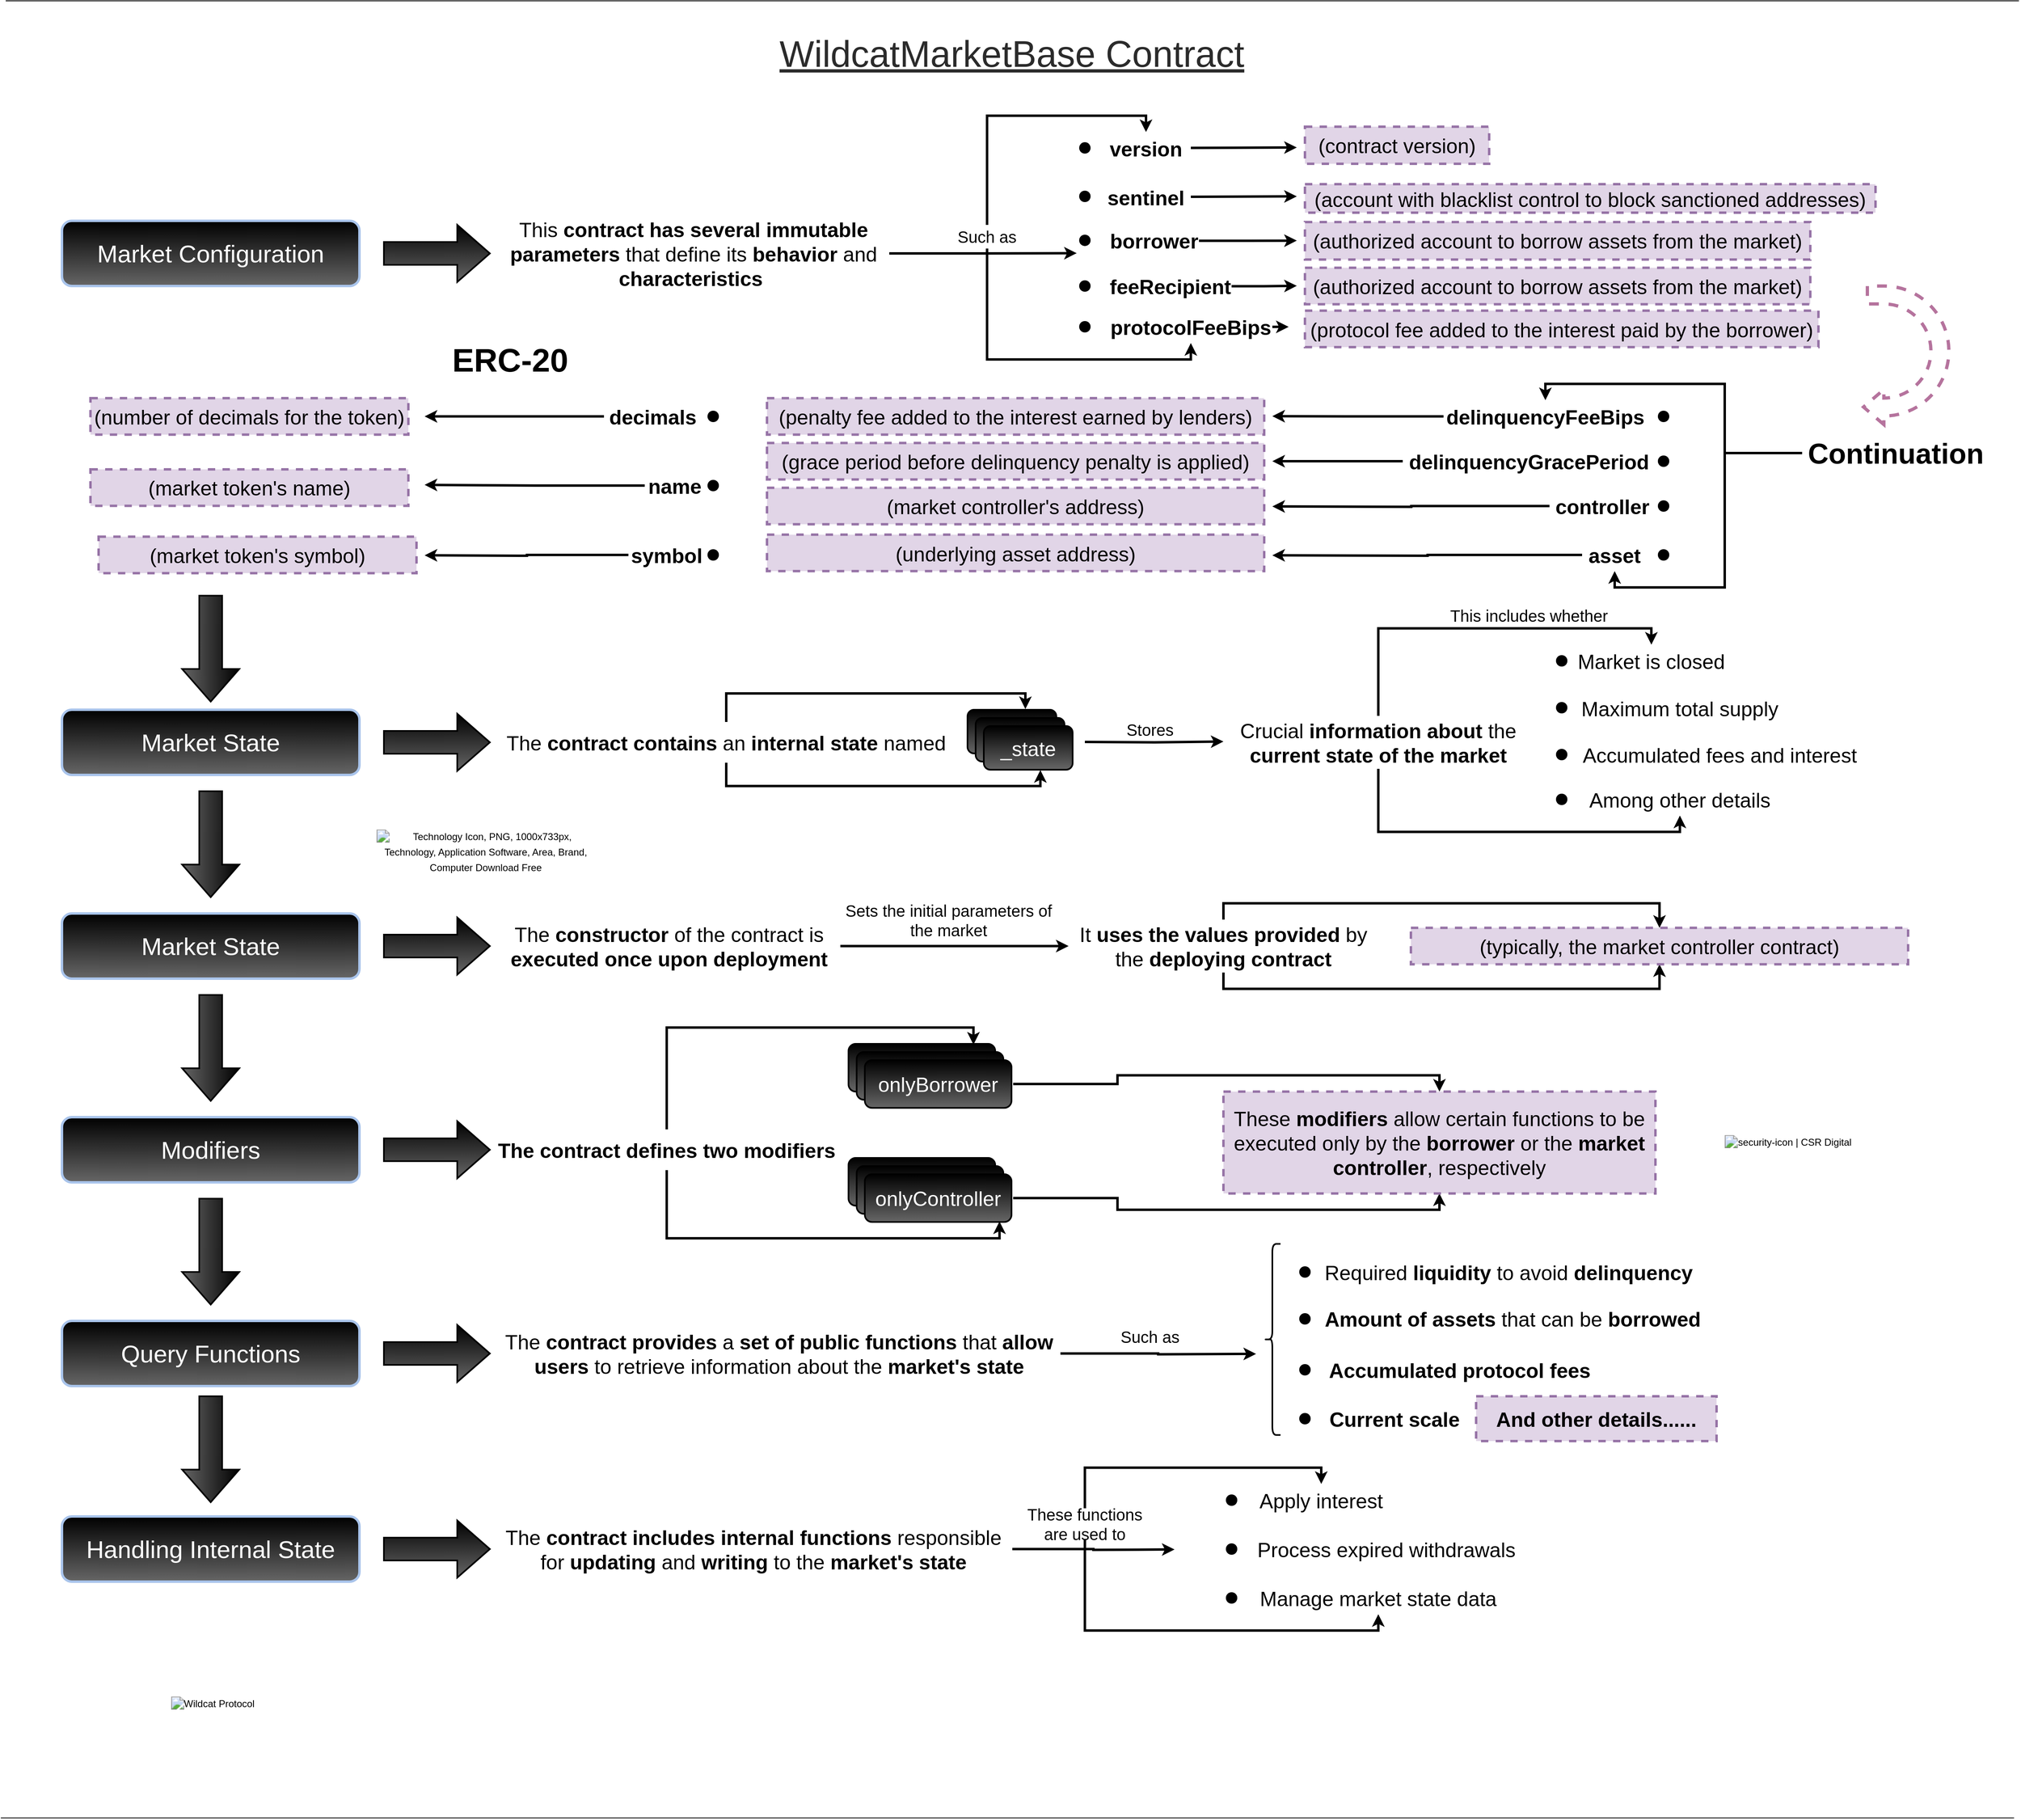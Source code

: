 <mxfile version="22.0.6" type="github">
  <diagram name="Página-1" id="mwf0uzoLAlEMJ_PQ3dxy">
    <mxGraphModel dx="2269" dy="1240" grid="1" gridSize="10" guides="1" tooltips="1" connect="1" arrows="1" fold="1" page="1" pageScale="1" pageWidth="827" pageHeight="1169" math="0" shadow="0">
      <root>
        <mxCell id="0" />
        <mxCell id="1" parent="0" />
        <mxCell id="HSl3-Hk5BajmyqIvVRTS-1" value="&lt;font style=&quot;&quot;&gt;&lt;font style=&quot;font-size: 45px;&quot;&gt;&lt;u&gt;WildcatMarketBase&amp;nbsp;Contract&lt;/u&gt;&lt;/font&gt;&lt;br&gt;&lt;/font&gt;" style="text;html=1;strokeColor=none;fillColor=none;align=center;verticalAlign=middle;whiteSpace=wrap;rounded=0;fontColor=#2B2B2B;" vertex="1" parent="1">
          <mxGeometry x="884" y="60" width="713" height="70" as="geometry" />
        </mxCell>
        <mxCell id="HSl3-Hk5BajmyqIvVRTS-2" value="" style="endArrow=none;html=1;rounded=0;" edge="1" parent="1">
          <mxGeometry relative="1" as="geometry">
            <mxPoint x="6" y="30" as="sourcePoint" />
            <mxPoint x="2476" y="30" as="targetPoint" />
          </mxGeometry>
        </mxCell>
        <mxCell id="HSl3-Hk5BajmyqIvVRTS-3" value="" style="resizable=0;html=1;whiteSpace=wrap;align=right;verticalAlign=bottom;" connectable="0" vertex="1" parent="HSl3-Hk5BajmyqIvVRTS-2">
          <mxGeometry x="1" relative="1" as="geometry" />
        </mxCell>
        <mxCell id="HSl3-Hk5BajmyqIvVRTS-4" value="&lt;div style=&quot;&quot;&gt;&lt;div style=&quot;line-height: 19px;&quot;&gt;&lt;img alt=&quot;Wildcat Protocol&quot; src=&quot;https://code4rena.com/_next/image?url=https%3A%2F%2Fstorage.googleapis.com%2Fcdn-c4-uploads-v0%2Fuploads%2FDuNeVQqitqB.0&amp;amp;w=256&amp;amp;q=75&quot;&gt;&lt;br&gt;&lt;/div&gt;&lt;/div&gt;" style="text;html=1;strokeColor=none;fillColor=none;align=center;verticalAlign=middle;whiteSpace=wrap;rounded=0;" vertex="1" parent="1">
          <mxGeometry x="130" y="1990" width="260" height="260" as="geometry" />
        </mxCell>
        <mxCell id="HSl3-Hk5BajmyqIvVRTS-9" value="&lt;font style=&quot;font-size: 30px;&quot;&gt;Market Configuration&lt;/font&gt;" style="text;html=1;strokeColor=#A9C4EB;fillColor=#000000;align=center;verticalAlign=middle;whiteSpace=wrap;rounded=1;gradientColor=#666666;strokeWidth=3;perimeterSpacing=2;shadow=0;dashed=0;fontColor=#FFFFFF;" vertex="1" parent="1">
          <mxGeometry x="75" y="300" width="365" height="80" as="geometry" />
        </mxCell>
        <mxCell id="HSl3-Hk5BajmyqIvVRTS-27" value="&lt;div style=&quot;font-size: 25px;&quot;&gt; (contract version)&lt;br&gt;&lt;/div&gt;" style="rounded=0;whiteSpace=wrap;html=1;fontFamily=Helvetica;fontSize=11;fontColor=default;gradientColor=none;fillColor=#e1d5e7;align=center;dashed=1;strokeWidth=3;strokeColor=#9673a6;" vertex="1" parent="1">
          <mxGeometry x="1600" y="184.48" width="226" height="45.52" as="geometry" />
        </mxCell>
        <mxCell id="HSl3-Hk5BajmyqIvVRTS-37" value="" style="endArrow=none;html=1;rounded=0;" edge="1" parent="1">
          <mxGeometry relative="1" as="geometry">
            <mxPoint y="2260" as="sourcePoint" />
            <mxPoint x="2470" y="2260" as="targetPoint" />
          </mxGeometry>
        </mxCell>
        <mxCell id="HSl3-Hk5BajmyqIvVRTS-38" value="" style="resizable=0;html=1;whiteSpace=wrap;align=right;verticalAlign=bottom;" connectable="0" vertex="1" parent="HSl3-Hk5BajmyqIvVRTS-37">
          <mxGeometry x="1" relative="1" as="geometry" />
        </mxCell>
        <mxCell id="HSl3-Hk5BajmyqIvVRTS-39" value="&lt;font color=&quot;#ffffff&quot; style=&quot;font-size: 15px;&quot;&gt;Made by Catellatech C4 Wardens&lt;/font&gt;" style="text;html=1;strokeColor=none;fillColor=none;align=center;verticalAlign=middle;whiteSpace=wrap;rounded=0;" vertex="1" parent="1">
          <mxGeometry x="135" y="1980" width="250" height="50" as="geometry" />
        </mxCell>
        <mxCell id="HSl3-Hk5BajmyqIvVRTS-42" value="" style="html=1;shadow=0;dashed=0;align=center;verticalAlign=middle;shape=mxgraph.arrows2.arrow;dy=0.6;dx=40;direction=east;notch=0;rounded=1;fontFamily=Helvetica;fontSize=12;fontColor=#FFFFFF;fillColor=#000000;gradientColor=#666666;strokeColor=#000000;strokeWidth=2;" vertex="1" parent="1">
          <mxGeometry x="470" y="305" width="130" height="70" as="geometry" />
        </mxCell>
        <mxCell id="HSl3-Hk5BajmyqIvVRTS-160" style="edgeStyle=orthogonalEdgeStyle;shape=connector;rounded=0;orthogonalLoop=1;jettySize=auto;html=1;exitX=1;exitY=0.5;exitDx=0;exitDy=0;labelBackgroundColor=default;strokeColor=default;strokeWidth=3;align=center;verticalAlign=middle;fontFamily=Helvetica;fontSize=12;fontColor=#FFFFFF;endArrow=classic;" edge="1" parent="1" source="HSl3-Hk5BajmyqIvVRTS-43">
          <mxGeometry relative="1" as="geometry">
            <mxPoint x="1320" y="339.692" as="targetPoint" />
          </mxGeometry>
        </mxCell>
        <mxCell id="HSl3-Hk5BajmyqIvVRTS-43" value="&lt;font style=&quot;font-size: 25px;&quot;&gt;This &lt;b&gt;contract has several immutable parameters&lt;/b&gt; that define its &lt;b&gt;behavior&lt;/b&gt; and &lt;b&gt;characteristics&lt;/b&gt;&amp;nbsp;&lt;/font&gt;" style="text;html=1;strokeColor=none;fillColor=none;align=center;verticalAlign=middle;whiteSpace=wrap;rounded=0;fontSize=11;fontFamily=Helvetica;fontColor=default;" vertex="1" parent="1">
          <mxGeometry x="610" y="290" width="480" height="100" as="geometry" />
        </mxCell>
        <mxCell id="HSl3-Hk5BajmyqIvVRTS-45" value="" style="shape=waypoint;sketch=0;fillStyle=solid;size=6;pointerEvents=1;points=[];fillColor=none;resizable=0;rotatable=0;perimeter=centerPerimeter;snapToPoint=1;rounded=1;shadow=0;dashed=0;strokeColor=#000000;strokeWidth=5;align=center;verticalAlign=middle;fontFamily=Helvetica;fontSize=12;fontColor=#FFFFFF;html=1;" vertex="1" parent="1">
          <mxGeometry x="1320" y="200.52" width="20" height="20" as="geometry" />
        </mxCell>
        <mxCell id="HSl3-Hk5BajmyqIvVRTS-163" style="edgeStyle=orthogonalEdgeStyle;shape=connector;rounded=0;orthogonalLoop=1;jettySize=auto;html=1;exitX=0.5;exitY=0;exitDx=0;exitDy=0;entryX=0.5;entryY=0;entryDx=0;entryDy=0;labelBackgroundColor=default;strokeColor=default;strokeWidth=3;align=center;verticalAlign=middle;fontFamily=Helvetica;fontSize=12;fontColor=#FFFFFF;endArrow=classic;" edge="1" parent="1" source="HSl3-Hk5BajmyqIvVRTS-47" target="HSl3-Hk5BajmyqIvVRTS-161">
          <mxGeometry relative="1" as="geometry" />
        </mxCell>
        <mxCell id="HSl3-Hk5BajmyqIvVRTS-182" style="edgeStyle=orthogonalEdgeStyle;shape=connector;rounded=0;orthogonalLoop=1;jettySize=auto;html=1;exitX=0.5;exitY=1;exitDx=0;exitDy=0;entryX=0.5;entryY=1;entryDx=0;entryDy=0;labelBackgroundColor=default;strokeColor=default;strokeWidth=3;align=center;verticalAlign=middle;fontFamily=Helvetica;fontSize=12;fontColor=#FFFFFF;endArrow=classic;" edge="1" parent="1" source="HSl3-Hk5BajmyqIvVRTS-47" target="HSl3-Hk5BajmyqIvVRTS-178">
          <mxGeometry relative="1" as="geometry" />
        </mxCell>
        <mxCell id="HSl3-Hk5BajmyqIvVRTS-47" value="&lt;font style=&quot;font-size: 20px;&quot;&gt;Such as&lt;/font&gt;" style="text;html=1;strokeColor=none;fillColor=none;align=center;verticalAlign=middle;whiteSpace=wrap;rounded=0;fontSize=11;fontFamily=Helvetica;fontColor=default;" vertex="1" parent="1">
          <mxGeometry x="1140" y="305" width="140" height="28.97" as="geometry" />
        </mxCell>
        <mxCell id="HSl3-Hk5BajmyqIvVRTS-84" value="" style="html=1;shadow=0;dashed=0;align=center;verticalAlign=middle;shape=mxgraph.arrows2.arrow;dy=0.6;dx=40;direction=south;notch=0;rounded=1;fontFamily=Helvetica;fontSize=12;fontColor=#FFFFFF;fillColor=#000000;gradientColor=#666666;strokeColor=#000000;strokeWidth=2;" vertex="1" parent="1">
          <mxGeometry x="222.5" y="760" width="70" height="130" as="geometry" />
        </mxCell>
        <mxCell id="HSl3-Hk5BajmyqIvVRTS-85" value="&lt;font style=&quot;font-size: 30px;&quot;&gt;Market State&lt;/font&gt;" style="text;html=1;strokeColor=#A9C4EB;fillColor=#000000;align=center;verticalAlign=middle;whiteSpace=wrap;rounded=1;gradientColor=#666666;strokeWidth=3;perimeterSpacing=2;shadow=0;dashed=0;fontColor=#FFFFFF;" vertex="1" parent="1">
          <mxGeometry x="75" y="900" width="365" height="80" as="geometry" />
        </mxCell>
        <mxCell id="HSl3-Hk5BajmyqIvVRTS-164" style="edgeStyle=orthogonalEdgeStyle;shape=connector;rounded=0;orthogonalLoop=1;jettySize=auto;html=1;exitX=1;exitY=0.5;exitDx=0;exitDy=0;labelBackgroundColor=default;strokeColor=default;strokeWidth=3;align=center;verticalAlign=middle;fontFamily=Helvetica;fontSize=12;fontColor=#FFFFFF;endArrow=classic;" edge="1" parent="1" source="HSl3-Hk5BajmyqIvVRTS-161">
          <mxGeometry relative="1" as="geometry">
            <mxPoint x="1590" y="210" as="targetPoint" />
          </mxGeometry>
        </mxCell>
        <mxCell id="HSl3-Hk5BajmyqIvVRTS-161" value="&lt;font style=&quot;font-size: 25px;&quot;&gt;&lt;b&gt;version&lt;/b&gt;&lt;/font&gt;" style="text;html=1;strokeColor=none;fillColor=none;align=center;verticalAlign=middle;whiteSpace=wrap;rounded=0;fontSize=11;fontFamily=Helvetica;fontColor=default;" vertex="1" parent="1">
          <mxGeometry x="1350" y="191.03" width="110" height="38.97" as="geometry" />
        </mxCell>
        <mxCell id="HSl3-Hk5BajmyqIvVRTS-165" value="" style="shape=waypoint;sketch=0;fillStyle=solid;size=6;pointerEvents=1;points=[];fillColor=none;resizable=0;rotatable=0;perimeter=centerPerimeter;snapToPoint=1;rounded=1;shadow=0;dashed=0;strokeColor=#000000;strokeWidth=5;align=center;verticalAlign=middle;fontFamily=Helvetica;fontSize=12;fontColor=#FFFFFF;html=1;" vertex="1" parent="1">
          <mxGeometry x="1320" y="260" width="20" height="20" as="geometry" />
        </mxCell>
        <mxCell id="HSl3-Hk5BajmyqIvVRTS-167" style="edgeStyle=orthogonalEdgeStyle;shape=connector;rounded=0;orthogonalLoop=1;jettySize=auto;html=1;exitX=1;exitY=0.5;exitDx=0;exitDy=0;labelBackgroundColor=default;strokeColor=default;strokeWidth=3;align=center;verticalAlign=middle;fontFamily=Helvetica;fontSize=12;fontColor=#FFFFFF;endArrow=classic;" edge="1" parent="1" source="HSl3-Hk5BajmyqIvVRTS-166">
          <mxGeometry relative="1" as="geometry">
            <mxPoint x="1590" y="270" as="targetPoint" />
          </mxGeometry>
        </mxCell>
        <mxCell id="HSl3-Hk5BajmyqIvVRTS-166" value="&lt;font style=&quot;font-size: 25px;&quot;&gt;&lt;b&gt;sentinel&lt;/b&gt;&lt;/font&gt;" style="text;html=1;strokeColor=none;fillColor=none;align=center;verticalAlign=middle;whiteSpace=wrap;rounded=0;fontSize=11;fontFamily=Helvetica;fontColor=default;" vertex="1" parent="1">
          <mxGeometry x="1350" y="251.03" width="110" height="38.97" as="geometry" />
        </mxCell>
        <mxCell id="HSl3-Hk5BajmyqIvVRTS-168" value="&lt;div style=&quot;font-size: 25px;&quot;&gt;(account with blacklist control to block sanctioned addresses)&lt;br&gt;&lt;/div&gt;" style="rounded=0;whiteSpace=wrap;html=1;fontFamily=Helvetica;fontSize=11;fontColor=default;gradientColor=none;fillColor=#e1d5e7;align=center;dashed=1;strokeWidth=3;strokeColor=#9673a6;" vertex="1" parent="1">
          <mxGeometry x="1600" y="255" width="700" height="35" as="geometry" />
        </mxCell>
        <mxCell id="HSl3-Hk5BajmyqIvVRTS-169" value="" style="shape=waypoint;sketch=0;fillStyle=solid;size=6;pointerEvents=1;points=[];fillColor=none;resizable=0;rotatable=0;perimeter=centerPerimeter;snapToPoint=1;rounded=1;shadow=0;dashed=0;strokeColor=#000000;strokeWidth=5;align=center;verticalAlign=middle;fontFamily=Helvetica;fontSize=12;fontColor=#FFFFFF;html=1;" vertex="1" parent="1">
          <mxGeometry x="1320" y="313.97" width="20" height="20" as="geometry" />
        </mxCell>
        <mxCell id="HSl3-Hk5BajmyqIvVRTS-171" style="edgeStyle=orthogonalEdgeStyle;shape=connector;rounded=0;orthogonalLoop=1;jettySize=auto;html=1;exitX=1;exitY=0.5;exitDx=0;exitDy=0;labelBackgroundColor=default;strokeColor=default;strokeWidth=3;align=center;verticalAlign=middle;fontFamily=Helvetica;fontSize=12;fontColor=#FFFFFF;endArrow=classic;" edge="1" parent="1" source="HSl3-Hk5BajmyqIvVRTS-170">
          <mxGeometry relative="1" as="geometry">
            <mxPoint x="1590" y="324.308" as="targetPoint" />
          </mxGeometry>
        </mxCell>
        <mxCell id="HSl3-Hk5BajmyqIvVRTS-170" value="&lt;font style=&quot;font-size: 25px;&quot;&gt;&lt;b&gt;borrower&lt;/b&gt;&lt;/font&gt;" style="text;html=1;strokeColor=none;fillColor=none;align=center;verticalAlign=middle;whiteSpace=wrap;rounded=0;fontSize=11;fontFamily=Helvetica;fontColor=default;" vertex="1" parent="1">
          <mxGeometry x="1360" y="305.0" width="110" height="38.97" as="geometry" />
        </mxCell>
        <mxCell id="HSl3-Hk5BajmyqIvVRTS-172" value="&lt;div style=&quot;font-size: 25px;&quot;&gt;(authorized account to borrow assets from the market)&lt;br&gt;&lt;/div&gt;" style="rounded=0;whiteSpace=wrap;html=1;fontFamily=Helvetica;fontSize=11;fontColor=default;gradientColor=none;fillColor=#e1d5e7;align=center;dashed=1;strokeWidth=3;strokeColor=#9673a6;" vertex="1" parent="1">
          <mxGeometry x="1600" y="301.47" width="620" height="46.03" as="geometry" />
        </mxCell>
        <mxCell id="HSl3-Hk5BajmyqIvVRTS-173" value="" style="shape=waypoint;sketch=0;fillStyle=solid;size=6;pointerEvents=1;points=[];fillColor=none;resizable=0;rotatable=0;perimeter=centerPerimeter;snapToPoint=1;rounded=1;shadow=0;dashed=0;strokeColor=#000000;strokeWidth=5;align=center;verticalAlign=middle;fontFamily=Helvetica;fontSize=12;fontColor=#FFFFFF;html=1;" vertex="1" parent="1">
          <mxGeometry x="1320" y="370" width="20" height="20" as="geometry" />
        </mxCell>
        <mxCell id="HSl3-Hk5BajmyqIvVRTS-175" style="edgeStyle=orthogonalEdgeStyle;shape=connector;rounded=0;orthogonalLoop=1;jettySize=auto;html=1;exitX=1;exitY=0.5;exitDx=0;exitDy=0;labelBackgroundColor=default;strokeColor=default;strokeWidth=3;align=center;verticalAlign=middle;fontFamily=Helvetica;fontSize=12;fontColor=#FFFFFF;endArrow=classic;" edge="1" parent="1" source="HSl3-Hk5BajmyqIvVRTS-174">
          <mxGeometry relative="1" as="geometry">
            <mxPoint x="1590" y="379.692" as="targetPoint" />
          </mxGeometry>
        </mxCell>
        <mxCell id="HSl3-Hk5BajmyqIvVRTS-174" value="&lt;font style=&quot;font-size: 25px;&quot;&gt;&lt;b&gt;feeRecipient&lt;/b&gt;&lt;/font&gt;" style="text;html=1;strokeColor=none;fillColor=none;align=center;verticalAlign=middle;whiteSpace=wrap;rounded=0;fontSize=11;fontFamily=Helvetica;fontColor=default;" vertex="1" parent="1">
          <mxGeometry x="1360" y="360.51" width="150" height="39.49" as="geometry" />
        </mxCell>
        <mxCell id="HSl3-Hk5BajmyqIvVRTS-176" value="&lt;div style=&quot;font-size: 25px;&quot;&gt;(authorized account to borrow assets from the market)&lt;br&gt;&lt;/div&gt;" style="rounded=0;whiteSpace=wrap;html=1;fontFamily=Helvetica;fontSize=11;fontColor=default;gradientColor=none;fillColor=#e1d5e7;align=center;dashed=1;strokeWidth=3;strokeColor=#9673a6;" vertex="1" parent="1">
          <mxGeometry x="1600" y="357.63" width="620" height="44.74" as="geometry" />
        </mxCell>
        <mxCell id="HSl3-Hk5BajmyqIvVRTS-177" value="" style="shape=waypoint;sketch=0;fillStyle=solid;size=6;pointerEvents=1;points=[];fillColor=none;resizable=0;rotatable=0;perimeter=centerPerimeter;snapToPoint=1;rounded=1;shadow=0;dashed=0;strokeColor=#000000;strokeWidth=5;align=center;verticalAlign=middle;fontFamily=Helvetica;fontSize=12;fontColor=#FFFFFF;html=1;" vertex="1" parent="1">
          <mxGeometry x="1320" y="420" width="20" height="20" as="geometry" />
        </mxCell>
        <mxCell id="HSl3-Hk5BajmyqIvVRTS-179" style="edgeStyle=orthogonalEdgeStyle;shape=connector;rounded=0;orthogonalLoop=1;jettySize=auto;html=1;exitX=1;exitY=0.5;exitDx=0;exitDy=0;labelBackgroundColor=default;strokeColor=default;strokeWidth=3;align=center;verticalAlign=middle;fontFamily=Helvetica;fontSize=12;fontColor=#FFFFFF;endArrow=classic;" edge="1" parent="1" source="HSl3-Hk5BajmyqIvVRTS-178">
          <mxGeometry relative="1" as="geometry">
            <mxPoint x="1580" y="430.462" as="targetPoint" />
          </mxGeometry>
        </mxCell>
        <mxCell id="HSl3-Hk5BajmyqIvVRTS-178" value="&lt;font style=&quot;font-size: 25px;&quot;&gt;&lt;b&gt;protocolFeeBips&lt;/b&gt;&lt;/font&gt;" style="text;html=1;strokeColor=none;fillColor=none;align=center;verticalAlign=middle;whiteSpace=wrap;rounded=0;fontSize=11;fontFamily=Helvetica;fontColor=default;" vertex="1" parent="1">
          <mxGeometry x="1360" y="410.25" width="200" height="39.75" as="geometry" />
        </mxCell>
        <mxCell id="HSl3-Hk5BajmyqIvVRTS-180" value="&lt;div style=&quot;font-size: 25px;&quot;&gt;(protocol fee added to the interest paid by the borrower)&lt;br&gt;&lt;/div&gt;" style="rounded=0;whiteSpace=wrap;html=1;fontFamily=Helvetica;fontSize=11;fontColor=default;gradientColor=none;fillColor=#e1d5e7;align=center;dashed=1;strokeWidth=3;strokeColor=#9673a6;" vertex="1" parent="1">
          <mxGeometry x="1600" y="410.25" width="630" height="44.74" as="geometry" />
        </mxCell>
        <mxCell id="HSl3-Hk5BajmyqIvVRTS-181" value="" style="shape=waypoint;sketch=0;fillStyle=solid;size=6;pointerEvents=1;points=[];fillColor=none;resizable=0;rotatable=0;perimeter=centerPerimeter;snapToPoint=1;rounded=1;shadow=0;dashed=0;strokeColor=#000000;strokeWidth=5;align=center;verticalAlign=middle;fontFamily=Helvetica;fontSize=12;fontColor=#FFFFFF;html=1;" vertex="1" parent="1">
          <mxGeometry x="2030" y="530.01" width="20" height="20" as="geometry" />
        </mxCell>
        <mxCell id="HSl3-Hk5BajmyqIvVRTS-184" value="" style="html=1;shadow=0;dashed=1;align=center;verticalAlign=middle;shape=mxgraph.arrows2.uTurnArrow;dy=11;arrowHead=43;dx2=25;rounded=1;strokeColor=#B5739D;strokeWidth=4;fontFamily=Helvetica;fontSize=12;fontColor=#FFFFFF;fillColor=none;gradientColor=#666666;direction=west;" vertex="1" parent="1">
          <mxGeometry x="2290" y="380" width="100" height="170" as="geometry" />
        </mxCell>
        <mxCell id="HSl3-Hk5BajmyqIvVRTS-188" style="edgeStyle=orthogonalEdgeStyle;shape=connector;rounded=0;orthogonalLoop=1;jettySize=auto;html=1;exitX=0;exitY=0.5;exitDx=0;exitDy=0;entryX=0.5;entryY=0;entryDx=0;entryDy=0;labelBackgroundColor=default;strokeColor=default;strokeWidth=3;align=center;verticalAlign=middle;fontFamily=Helvetica;fontSize=12;fontColor=#FFFFFF;endArrow=classic;" edge="1" parent="1" source="HSl3-Hk5BajmyqIvVRTS-185" target="HSl3-Hk5BajmyqIvVRTS-187">
          <mxGeometry relative="1" as="geometry" />
        </mxCell>
        <mxCell id="HSl3-Hk5BajmyqIvVRTS-202" style="edgeStyle=orthogonalEdgeStyle;shape=connector;rounded=0;orthogonalLoop=1;jettySize=auto;html=1;exitX=0;exitY=0.5;exitDx=0;exitDy=0;entryX=0.5;entryY=1;entryDx=0;entryDy=0;labelBackgroundColor=default;strokeColor=default;strokeWidth=3;align=center;verticalAlign=middle;fontFamily=Helvetica;fontSize=12;fontColor=#FFFFFF;endArrow=classic;" edge="1" parent="1" source="HSl3-Hk5BajmyqIvVRTS-185" target="HSl3-Hk5BajmyqIvVRTS-199">
          <mxGeometry relative="1" as="geometry" />
        </mxCell>
        <mxCell id="HSl3-Hk5BajmyqIvVRTS-185" value="&lt;font style=&quot;font-size: 35px;&quot;&gt;&lt;b&gt;Continuation&lt;/b&gt;&lt;/font&gt;" style="text;html=1;strokeColor=none;fillColor=none;align=center;verticalAlign=middle;whiteSpace=wrap;rounded=0;fontSize=11;fontFamily=Helvetica;fontColor=default;" vertex="1" parent="1">
          <mxGeometry x="2210" y="565" width="230" height="40" as="geometry" />
        </mxCell>
        <mxCell id="HSl3-Hk5BajmyqIvVRTS-186" value="" style="shape=waypoint;sketch=0;fillStyle=solid;size=6;pointerEvents=1;points=[];fillColor=none;resizable=0;rotatable=0;perimeter=centerPerimeter;snapToPoint=1;rounded=1;shadow=0;dashed=0;strokeColor=#000000;strokeWidth=5;align=center;verticalAlign=middle;fontFamily=Helvetica;fontSize=12;fontColor=#FFFFFF;html=1;" vertex="1" parent="1">
          <mxGeometry x="2030" y="585" width="20" height="20" as="geometry" />
        </mxCell>
        <mxCell id="HSl3-Hk5BajmyqIvVRTS-189" style="edgeStyle=orthogonalEdgeStyle;shape=connector;rounded=0;orthogonalLoop=1;jettySize=auto;html=1;exitX=0;exitY=0.5;exitDx=0;exitDy=0;labelBackgroundColor=default;strokeColor=default;strokeWidth=3;align=center;verticalAlign=middle;fontFamily=Helvetica;fontSize=12;fontColor=#FFFFFF;endArrow=classic;" edge="1" parent="1" source="HSl3-Hk5BajmyqIvVRTS-187">
          <mxGeometry relative="1" as="geometry">
            <mxPoint x="1560" y="539.692" as="targetPoint" />
          </mxGeometry>
        </mxCell>
        <mxCell id="HSl3-Hk5BajmyqIvVRTS-187" value="&lt;font style=&quot;font-size: 25px;&quot;&gt;&lt;b&gt;delinquencyFeeBips&lt;/b&gt;&lt;/font&gt;" style="text;html=1;strokeColor=none;fillColor=none;align=center;verticalAlign=middle;whiteSpace=wrap;rounded=0;fontSize=11;fontFamily=Helvetica;fontColor=default;" vertex="1" parent="1">
          <mxGeometry x="1770" y="520.13" width="250" height="39.75" as="geometry" />
        </mxCell>
        <mxCell id="HSl3-Hk5BajmyqIvVRTS-190" value="&lt;div style=&quot;font-size: 25px;&quot;&gt;(penalty fee added to the interest earned by lenders)&lt;br&gt;&lt;/div&gt;" style="rounded=0;whiteSpace=wrap;html=1;fontFamily=Helvetica;fontSize=11;fontColor=default;gradientColor=none;fillColor=#e1d5e7;align=center;dashed=1;strokeWidth=3;strokeColor=#9673a6;" vertex="1" parent="1">
          <mxGeometry x="940" y="517.64" width="610" height="44.74" as="geometry" />
        </mxCell>
        <mxCell id="HSl3-Hk5BajmyqIvVRTS-192" style="edgeStyle=orthogonalEdgeStyle;shape=connector;rounded=0;orthogonalLoop=1;jettySize=auto;html=1;exitX=0;exitY=0.5;exitDx=0;exitDy=0;labelBackgroundColor=default;strokeColor=default;strokeWidth=3;align=center;verticalAlign=middle;fontFamily=Helvetica;fontSize=12;fontColor=#FFFFFF;endArrow=classic;" edge="1" parent="1" source="HSl3-Hk5BajmyqIvVRTS-191">
          <mxGeometry relative="1" as="geometry">
            <mxPoint x="1560" y="595" as="targetPoint" />
          </mxGeometry>
        </mxCell>
        <mxCell id="HSl3-Hk5BajmyqIvVRTS-191" value="&lt;font style=&quot;font-size: 25px;&quot;&gt;&lt;b&gt;delinquencyGracePeriod&lt;/b&gt;&lt;/font&gt;" style="text;html=1;strokeColor=none;fillColor=none;align=center;verticalAlign=middle;whiteSpace=wrap;rounded=0;fontSize=11;fontFamily=Helvetica;fontColor=default;" vertex="1" parent="1">
          <mxGeometry x="1720" y="575.12" width="310" height="39.75" as="geometry" />
        </mxCell>
        <mxCell id="HSl3-Hk5BajmyqIvVRTS-193" value="&lt;div style=&quot;font-size: 25px;&quot;&gt;(grace period before delinquency penalty is applied)&lt;br&gt;&lt;/div&gt;" style="rounded=0;whiteSpace=wrap;html=1;fontFamily=Helvetica;fontSize=11;fontColor=default;gradientColor=none;fillColor=#e1d5e7;align=center;dashed=1;strokeWidth=3;strokeColor=#9673a6;" vertex="1" parent="1">
          <mxGeometry x="940" y="572.63" width="610" height="44.74" as="geometry" />
        </mxCell>
        <mxCell id="HSl3-Hk5BajmyqIvVRTS-194" value="" style="shape=waypoint;sketch=0;fillStyle=solid;size=6;pointerEvents=1;points=[];fillColor=none;resizable=0;rotatable=0;perimeter=centerPerimeter;snapToPoint=1;rounded=1;shadow=0;dashed=0;strokeColor=#000000;strokeWidth=5;align=center;verticalAlign=middle;fontFamily=Helvetica;fontSize=12;fontColor=#FFFFFF;html=1;" vertex="1" parent="1">
          <mxGeometry x="2030" y="640" width="20" height="20" as="geometry" />
        </mxCell>
        <mxCell id="HSl3-Hk5BajmyqIvVRTS-196" style="edgeStyle=orthogonalEdgeStyle;shape=connector;rounded=0;orthogonalLoop=1;jettySize=auto;html=1;exitX=0;exitY=0.5;exitDx=0;exitDy=0;labelBackgroundColor=default;strokeColor=default;strokeWidth=3;align=center;verticalAlign=middle;fontFamily=Helvetica;fontSize=12;fontColor=#FFFFFF;endArrow=classic;" edge="1" parent="1" source="HSl3-Hk5BajmyqIvVRTS-195">
          <mxGeometry relative="1" as="geometry">
            <mxPoint x="1560" y="650.462" as="targetPoint" />
          </mxGeometry>
        </mxCell>
        <mxCell id="HSl3-Hk5BajmyqIvVRTS-195" value="&lt;font style=&quot;font-size: 25px;&quot;&gt;&lt;b&gt;controller&lt;/b&gt;&lt;/font&gt;" style="text;html=1;strokeColor=none;fillColor=none;align=center;verticalAlign=middle;whiteSpace=wrap;rounded=0;fontSize=11;fontFamily=Helvetica;fontColor=default;" vertex="1" parent="1">
          <mxGeometry x="1900" y="630.13" width="130" height="39.75" as="geometry" />
        </mxCell>
        <mxCell id="HSl3-Hk5BajmyqIvVRTS-197" value="&lt;div style=&quot;font-size: 25px;&quot;&gt;(market controller&#39;s address)&lt;br&gt;&lt;/div&gt;" style="rounded=0;whiteSpace=wrap;html=1;fontFamily=Helvetica;fontSize=11;fontColor=default;gradientColor=none;fillColor=#e1d5e7;align=center;dashed=1;strokeWidth=3;strokeColor=#9673a6;" vertex="1" parent="1">
          <mxGeometry x="940" y="627.63" width="610" height="44.74" as="geometry" />
        </mxCell>
        <mxCell id="HSl3-Hk5BajmyqIvVRTS-198" value="" style="shape=waypoint;sketch=0;fillStyle=solid;size=6;pointerEvents=1;points=[];fillColor=none;resizable=0;rotatable=0;perimeter=centerPerimeter;snapToPoint=1;rounded=1;shadow=0;dashed=0;strokeColor=#000000;strokeWidth=5;align=center;verticalAlign=middle;fontFamily=Helvetica;fontSize=12;fontColor=#FFFFFF;html=1;" vertex="1" parent="1">
          <mxGeometry x="2030" y="700" width="20" height="20" as="geometry" />
        </mxCell>
        <mxCell id="HSl3-Hk5BajmyqIvVRTS-200" style="edgeStyle=orthogonalEdgeStyle;shape=connector;rounded=0;orthogonalLoop=1;jettySize=auto;html=1;exitX=0;exitY=0.5;exitDx=0;exitDy=0;labelBackgroundColor=default;strokeColor=default;strokeWidth=3;align=center;verticalAlign=middle;fontFamily=Helvetica;fontSize=12;fontColor=#FFFFFF;endArrow=classic;" edge="1" parent="1" source="HSl3-Hk5BajmyqIvVRTS-199">
          <mxGeometry relative="1" as="geometry">
            <mxPoint x="1560" y="710.462" as="targetPoint" />
          </mxGeometry>
        </mxCell>
        <mxCell id="HSl3-Hk5BajmyqIvVRTS-199" value="&lt;font style=&quot;font-size: 25px;&quot;&gt;&lt;b&gt;asset&lt;/b&gt;&lt;/font&gt;" style="text;html=1;strokeColor=none;fillColor=none;align=center;verticalAlign=middle;whiteSpace=wrap;rounded=0;fontSize=11;fontFamily=Helvetica;fontColor=default;" vertex="1" parent="1">
          <mxGeometry x="1940" y="690.12" width="80" height="39.75" as="geometry" />
        </mxCell>
        <mxCell id="HSl3-Hk5BajmyqIvVRTS-201" value="&lt;div style=&quot;font-size: 25px;&quot;&gt;(underlying asset address)&lt;br&gt;&lt;/div&gt;" style="rounded=0;whiteSpace=wrap;html=1;fontFamily=Helvetica;fontSize=11;fontColor=default;gradientColor=none;fillColor=#e1d5e7;align=center;dashed=1;strokeWidth=3;strokeColor=#9673a6;" vertex="1" parent="1">
          <mxGeometry x="940" y="685.13" width="610" height="44.74" as="geometry" />
        </mxCell>
        <mxCell id="HSl3-Hk5BajmyqIvVRTS-203" value="" style="shape=waypoint;sketch=0;fillStyle=solid;size=6;pointerEvents=1;points=[];fillColor=none;resizable=0;rotatable=0;perimeter=centerPerimeter;snapToPoint=1;rounded=1;shadow=0;dashed=0;strokeColor=#000000;strokeWidth=5;align=center;verticalAlign=middle;fontFamily=Helvetica;fontSize=12;fontColor=#FFFFFF;html=1;" vertex="1" parent="1">
          <mxGeometry x="864" y="530.01" width="20" height="20" as="geometry" />
        </mxCell>
        <mxCell id="HSl3-Hk5BajmyqIvVRTS-204" value="" style="shape=waypoint;sketch=0;fillStyle=solid;size=6;pointerEvents=1;points=[];fillColor=none;resizable=0;rotatable=0;perimeter=centerPerimeter;snapToPoint=1;rounded=1;shadow=0;dashed=0;strokeColor=#000000;strokeWidth=5;align=center;verticalAlign=middle;fontFamily=Helvetica;fontSize=12;fontColor=#FFFFFF;html=1;" vertex="1" parent="1">
          <mxGeometry x="864" y="614.87" width="20" height="20" as="geometry" />
        </mxCell>
        <mxCell id="HSl3-Hk5BajmyqIvVRTS-205" value="" style="shape=waypoint;sketch=0;fillStyle=solid;size=6;pointerEvents=1;points=[];fillColor=none;resizable=0;rotatable=0;perimeter=centerPerimeter;snapToPoint=1;rounded=1;shadow=0;dashed=0;strokeColor=#000000;strokeWidth=5;align=center;verticalAlign=middle;fontFamily=Helvetica;fontSize=12;fontColor=#FFFFFF;html=1;" vertex="1" parent="1">
          <mxGeometry x="864" y="699.99" width="20" height="20" as="geometry" />
        </mxCell>
        <mxCell id="HSl3-Hk5BajmyqIvVRTS-207" style="edgeStyle=orthogonalEdgeStyle;shape=connector;rounded=0;orthogonalLoop=1;jettySize=auto;html=1;exitX=0;exitY=0.5;exitDx=0;exitDy=0;labelBackgroundColor=default;strokeColor=default;strokeWidth=3;align=center;verticalAlign=middle;fontFamily=Helvetica;fontSize=12;fontColor=#FFFFFF;endArrow=classic;" edge="1" parent="1" source="HSl3-Hk5BajmyqIvVRTS-206">
          <mxGeometry relative="1" as="geometry">
            <mxPoint x="520" y="540" as="targetPoint" />
          </mxGeometry>
        </mxCell>
        <mxCell id="HSl3-Hk5BajmyqIvVRTS-206" value="&lt;font style=&quot;font-size: 25px;&quot;&gt;&lt;b&gt;decimals&lt;/b&gt;&lt;/font&gt;" style="text;html=1;strokeColor=none;fillColor=none;align=center;verticalAlign=middle;whiteSpace=wrap;rounded=0;fontSize=11;fontFamily=Helvetica;fontColor=default;" vertex="1" parent="1">
          <mxGeometry x="740" y="520.13" width="120" height="39.75" as="geometry" />
        </mxCell>
        <mxCell id="HSl3-Hk5BajmyqIvVRTS-208" value="&lt;div style=&quot;font-size: 25px;&quot;&gt; (number of decimals for the token)&lt;br&gt;&lt;/div&gt;" style="rounded=0;whiteSpace=wrap;html=1;fontFamily=Helvetica;fontSize=11;fontColor=default;gradientColor=none;fillColor=#e1d5e7;align=center;dashed=1;strokeWidth=3;strokeColor=#9673a6;" vertex="1" parent="1">
          <mxGeometry x="110" y="517.64" width="390" height="44.74" as="geometry" />
        </mxCell>
        <mxCell id="HSl3-Hk5BajmyqIvVRTS-210" style="edgeStyle=orthogonalEdgeStyle;shape=connector;rounded=0;orthogonalLoop=1;jettySize=auto;html=1;exitX=0;exitY=0.5;exitDx=0;exitDy=0;labelBackgroundColor=default;strokeColor=default;strokeWidth=3;align=center;verticalAlign=middle;fontFamily=Helvetica;fontSize=12;fontColor=#FFFFFF;endArrow=classic;" edge="1" parent="1" source="HSl3-Hk5BajmyqIvVRTS-209">
          <mxGeometry relative="1" as="geometry">
            <mxPoint x="520" y="624" as="targetPoint" />
          </mxGeometry>
        </mxCell>
        <mxCell id="HSl3-Hk5BajmyqIvVRTS-209" value="&lt;font style=&quot;font-size: 25px;&quot;&gt;&lt;b&gt;name&lt;/b&gt;&lt;/font&gt;" style="text;html=1;strokeColor=none;fillColor=none;align=center;verticalAlign=middle;whiteSpace=wrap;rounded=0;fontSize=11;fontFamily=Helvetica;fontColor=default;" vertex="1" parent="1">
          <mxGeometry x="790" y="604.99" width="74" height="39.75" as="geometry" />
        </mxCell>
        <mxCell id="HSl3-Hk5BajmyqIvVRTS-211" value="&lt;div style=&quot;font-size: 25px;&quot;&gt;(market token&#39;s name)&lt;br&gt;&lt;/div&gt;" style="rounded=0;whiteSpace=wrap;html=1;fontFamily=Helvetica;fontSize=11;fontColor=default;gradientColor=none;fillColor=#e1d5e7;align=center;dashed=1;strokeWidth=3;strokeColor=#9673a6;" vertex="1" parent="1">
          <mxGeometry x="110" y="605" width="390" height="44.74" as="geometry" />
        </mxCell>
        <mxCell id="HSl3-Hk5BajmyqIvVRTS-213" style="edgeStyle=orthogonalEdgeStyle;shape=connector;rounded=0;orthogonalLoop=1;jettySize=auto;html=1;exitX=0;exitY=0.5;exitDx=0;exitDy=0;labelBackgroundColor=default;strokeColor=default;strokeWidth=3;align=center;verticalAlign=middle;fontFamily=Helvetica;fontSize=12;fontColor=#FFFFFF;endArrow=classic;" edge="1" parent="1" source="HSl3-Hk5BajmyqIvVRTS-212">
          <mxGeometry relative="1" as="geometry">
            <mxPoint x="520.0" y="710.462" as="targetPoint" />
          </mxGeometry>
        </mxCell>
        <mxCell id="HSl3-Hk5BajmyqIvVRTS-212" value="&lt;font style=&quot;font-size: 25px;&quot;&gt;&lt;b&gt;symbol&lt;/b&gt;&lt;/font&gt;" style="text;html=1;strokeColor=none;fillColor=none;align=center;verticalAlign=middle;whiteSpace=wrap;rounded=0;fontSize=11;fontFamily=Helvetica;fontColor=default;" vertex="1" parent="1">
          <mxGeometry x="770" y="690.11" width="94" height="39.75" as="geometry" />
        </mxCell>
        <mxCell id="HSl3-Hk5BajmyqIvVRTS-214" value="&lt;div style=&quot;font-size: 25px;&quot;&gt;(market token&#39;s symbol)&lt;br&gt;&lt;/div&gt;" style="rounded=0;whiteSpace=wrap;html=1;fontFamily=Helvetica;fontSize=11;fontColor=default;gradientColor=none;fillColor=#e1d5e7;align=center;dashed=1;strokeWidth=3;strokeColor=#9673a6;" vertex="1" parent="1">
          <mxGeometry x="120" y="687.63" width="390" height="44.74" as="geometry" />
        </mxCell>
        <mxCell id="HSl3-Hk5BajmyqIvVRTS-215" value="" style="html=1;shadow=0;dashed=0;align=center;verticalAlign=middle;shape=mxgraph.arrows2.arrow;dy=0.6;dx=40;direction=east;notch=0;rounded=1;fontFamily=Helvetica;fontSize=12;fontColor=#FFFFFF;fillColor=#000000;gradientColor=#666666;strokeColor=#000000;strokeWidth=2;" vertex="1" parent="1">
          <mxGeometry x="470" y="905" width="130" height="70" as="geometry" />
        </mxCell>
        <mxCell id="HSl3-Hk5BajmyqIvVRTS-216" value="&lt;font size=&quot;1&quot; style=&quot;&quot;&gt;&lt;b style=&quot;font-size: 40px;&quot;&gt;ERC-20&lt;/b&gt;&lt;/font&gt;" style="text;html=1;strokeColor=none;fillColor=none;align=center;verticalAlign=middle;whiteSpace=wrap;rounded=0;fontSize=11;fontFamily=Helvetica;fontColor=default;" vertex="1" parent="1">
          <mxGeometry x="530" y="420.13" width="190" height="100" as="geometry" />
        </mxCell>
        <mxCell id="HSl3-Hk5BajmyqIvVRTS-217" value="&lt;font style=&quot;font-size: 25px;&quot;&gt;The &lt;b&gt;contract contains&lt;/b&gt; an &lt;b&gt;internal state&lt;/b&gt; named&lt;/font&gt;" style="text;html=1;strokeColor=none;fillColor=none;align=center;verticalAlign=middle;whiteSpace=wrap;rounded=0;fontSize=11;fontFamily=Helvetica;fontColor=default;" vertex="1" parent="1">
          <mxGeometry x="610" y="915" width="560" height="50" as="geometry" />
        </mxCell>
        <mxCell id="HSl3-Hk5BajmyqIvVRTS-218" value="&lt;font style=&quot;font-size: 25px;&quot;&gt;_state&lt;/font&gt;" style="text;html=1;strokeColor=#000000;fillColor=#000000;align=center;verticalAlign=middle;whiteSpace=wrap;rounded=1;gradientColor=#666666;strokeWidth=2;perimeterSpacing=2;shadow=0;dashed=0;fontColor=#FFFFFF;" vertex="1" parent="1">
          <mxGeometry x="1186" y="900" width="109" height="53.59" as="geometry" />
        </mxCell>
        <mxCell id="HSl3-Hk5BajmyqIvVRTS-219" value="&lt;font style=&quot;font-size: 25px;&quot;&gt;_state&lt;/font&gt;" style="text;html=1;strokeColor=#000000;fillColor=#000000;align=center;verticalAlign=middle;whiteSpace=wrap;rounded=1;gradientColor=#666666;strokeWidth=2;perimeterSpacing=2;shadow=0;dashed=0;fontColor=#FFFFFF;" vertex="1" parent="1">
          <mxGeometry x="1196" y="910" width="109" height="53.59" as="geometry" />
        </mxCell>
        <mxCell id="HSl3-Hk5BajmyqIvVRTS-220" value="&lt;font style=&quot;font-size: 25px;&quot;&gt;_state&lt;/font&gt;" style="text;html=1;strokeColor=#000000;fillColor=#000000;align=center;verticalAlign=middle;whiteSpace=wrap;rounded=1;gradientColor=#666666;strokeWidth=2;perimeterSpacing=2;shadow=0;dashed=0;fontColor=#FFFFFF;" vertex="1" parent="1">
          <mxGeometry x="1206" y="920" width="109" height="53.59" as="geometry" />
        </mxCell>
        <mxCell id="HSl3-Hk5BajmyqIvVRTS-221" style="edgeStyle=orthogonalEdgeStyle;shape=connector;rounded=0;orthogonalLoop=1;jettySize=auto;html=1;exitX=0.5;exitY=0;exitDx=0;exitDy=0;entryX=0.646;entryY=0.02;entryDx=0;entryDy=0;entryPerimeter=0;labelBackgroundColor=default;strokeColor=default;strokeWidth=3;align=center;verticalAlign=middle;fontFamily=Helvetica;fontSize=12;fontColor=#FFFFFF;endArrow=classic;" edge="1" parent="1" source="HSl3-Hk5BajmyqIvVRTS-217" target="HSl3-Hk5BajmyqIvVRTS-218">
          <mxGeometry relative="1" as="geometry" />
        </mxCell>
        <mxCell id="HSl3-Hk5BajmyqIvVRTS-223" style="edgeStyle=orthogonalEdgeStyle;shape=connector;rounded=0;orthogonalLoop=1;jettySize=auto;html=1;exitX=0.5;exitY=1;exitDx=0;exitDy=0;entryX=0.632;entryY=0.973;entryDx=0;entryDy=0;entryPerimeter=0;labelBackgroundColor=default;strokeColor=default;strokeWidth=3;align=center;verticalAlign=middle;fontFamily=Helvetica;fontSize=12;fontColor=#FFFFFF;endArrow=classic;" edge="1" parent="1" source="HSl3-Hk5BajmyqIvVRTS-217" target="HSl3-Hk5BajmyqIvVRTS-220">
          <mxGeometry relative="1" as="geometry" />
        </mxCell>
        <mxCell id="HSl3-Hk5BajmyqIvVRTS-225" style="edgeStyle=orthogonalEdgeStyle;shape=connector;rounded=0;orthogonalLoop=1;jettySize=auto;html=1;exitX=1;exitY=0.5;exitDx=0;exitDy=0;labelBackgroundColor=default;strokeColor=default;strokeWidth=3;align=center;verticalAlign=middle;fontFamily=Helvetica;fontSize=12;fontColor=#FFFFFF;endArrow=classic;" edge="1" parent="1">
          <mxGeometry relative="1" as="geometry">
            <mxPoint x="1500" y="939" as="targetPoint" />
            <mxPoint x="1330" y="939.54" as="sourcePoint" />
          </mxGeometry>
        </mxCell>
        <mxCell id="HSl3-Hk5BajmyqIvVRTS-226" value="&lt;font style=&quot;font-size: 20px;&quot;&gt;Stores&lt;/font&gt;" style="text;html=1;strokeColor=none;fillColor=none;align=center;verticalAlign=middle;whiteSpace=wrap;rounded=0;fontSize=11;fontFamily=Helvetica;fontColor=default;" vertex="1" parent="1">
          <mxGeometry x="1340" y="910" width="140" height="28.97" as="geometry" />
        </mxCell>
        <mxCell id="HSl3-Hk5BajmyqIvVRTS-230" style="edgeStyle=orthogonalEdgeStyle;shape=connector;rounded=0;orthogonalLoop=1;jettySize=auto;html=1;exitX=0.5;exitY=0;exitDx=0;exitDy=0;entryX=0.5;entryY=0;entryDx=0;entryDy=0;labelBackgroundColor=default;strokeColor=default;strokeWidth=3;align=center;verticalAlign=middle;fontFamily=Helvetica;fontSize=12;fontColor=#FFFFFF;endArrow=classic;" edge="1" parent="1" source="HSl3-Hk5BajmyqIvVRTS-227" target="HSl3-Hk5BajmyqIvVRTS-229">
          <mxGeometry relative="1" as="geometry" />
        </mxCell>
        <mxCell id="HSl3-Hk5BajmyqIvVRTS-238" style="edgeStyle=orthogonalEdgeStyle;shape=connector;rounded=0;orthogonalLoop=1;jettySize=auto;html=1;exitX=0.5;exitY=1;exitDx=0;exitDy=0;entryX=0.5;entryY=1;entryDx=0;entryDy=0;labelBackgroundColor=default;strokeColor=default;strokeWidth=3;align=center;verticalAlign=middle;fontFamily=Helvetica;fontSize=12;fontColor=#FFFFFF;endArrow=classic;" edge="1" parent="1" source="HSl3-Hk5BajmyqIvVRTS-227" target="HSl3-Hk5BajmyqIvVRTS-237">
          <mxGeometry relative="1" as="geometry" />
        </mxCell>
        <mxCell id="HSl3-Hk5BajmyqIvVRTS-227" value="&lt;font style=&quot;font-size: 25px;&quot;&gt;Crucial &lt;b&gt;information about&lt;/b&gt; the &lt;b&gt;current state of the market&lt;/b&gt;&lt;/font&gt;" style="text;html=1;strokeColor=none;fillColor=none;align=center;verticalAlign=middle;whiteSpace=wrap;rounded=0;fontSize=11;fontFamily=Helvetica;fontColor=default;" vertex="1" parent="1">
          <mxGeometry x="1510" y="907.5" width="360" height="65" as="geometry" />
        </mxCell>
        <mxCell id="HSl3-Hk5BajmyqIvVRTS-228" value="" style="shape=waypoint;sketch=0;fillStyle=solid;size=6;pointerEvents=1;points=[];fillColor=none;resizable=0;rotatable=0;perimeter=centerPerimeter;snapToPoint=1;rounded=1;shadow=0;dashed=0;strokeColor=#000000;strokeWidth=5;align=center;verticalAlign=middle;fontFamily=Helvetica;fontSize=12;fontColor=#FFFFFF;html=1;" vertex="1" parent="1">
          <mxGeometry x="1905" y="830" width="20" height="20" as="geometry" />
        </mxCell>
        <mxCell id="HSl3-Hk5BajmyqIvVRTS-229" value="&lt;font style=&quot;font-size: 25px;&quot;&gt;Market is closed&lt;/font&gt;" style="text;html=1;strokeColor=none;fillColor=none;align=center;verticalAlign=middle;whiteSpace=wrap;rounded=0;fontSize=11;fontFamily=Helvetica;fontColor=default;" vertex="1" parent="1">
          <mxGeometry x="1930" y="820.12" width="190" height="39.75" as="geometry" />
        </mxCell>
        <mxCell id="HSl3-Hk5BajmyqIvVRTS-231" value="&lt;font style=&quot;font-size: 20px;&quot;&gt; This includes whether &lt;/font&gt;" style="text;html=1;strokeColor=none;fillColor=none;align=center;verticalAlign=middle;whiteSpace=wrap;rounded=0;fontSize=11;fontFamily=Helvetica;fontColor=default;" vertex="1" parent="1">
          <mxGeometry x="1770" y="770" width="210" height="28.97" as="geometry" />
        </mxCell>
        <mxCell id="HSl3-Hk5BajmyqIvVRTS-232" value="" style="shape=waypoint;sketch=0;fillStyle=solid;size=6;pointerEvents=1;points=[];fillColor=none;resizable=0;rotatable=0;perimeter=centerPerimeter;snapToPoint=1;rounded=1;shadow=0;dashed=0;strokeColor=#000000;strokeWidth=5;align=center;verticalAlign=middle;fontFamily=Helvetica;fontSize=12;fontColor=#FFFFFF;html=1;" vertex="1" parent="1">
          <mxGeometry x="1905" y="887.5" width="20" height="20" as="geometry" />
        </mxCell>
        <mxCell id="HSl3-Hk5BajmyqIvVRTS-233" value="" style="shape=waypoint;sketch=0;fillStyle=solid;size=6;pointerEvents=1;points=[];fillColor=none;resizable=0;rotatable=0;perimeter=centerPerimeter;snapToPoint=1;rounded=1;shadow=0;dashed=0;strokeColor=#000000;strokeWidth=5;align=center;verticalAlign=middle;fontFamily=Helvetica;fontSize=12;fontColor=#FFFFFF;html=1;" vertex="1" parent="1">
          <mxGeometry x="1905" y="945" width="20" height="20" as="geometry" />
        </mxCell>
        <mxCell id="HSl3-Hk5BajmyqIvVRTS-234" value="" style="shape=waypoint;sketch=0;fillStyle=solid;size=6;pointerEvents=1;points=[];fillColor=none;resizable=0;rotatable=0;perimeter=centerPerimeter;snapToPoint=1;rounded=1;shadow=0;dashed=0;strokeColor=#000000;strokeWidth=5;align=center;verticalAlign=middle;fontFamily=Helvetica;fontSize=12;fontColor=#FFFFFF;html=1;" vertex="1" parent="1">
          <mxGeometry x="1905" y="1000" width="20" height="20" as="geometry" />
        </mxCell>
        <mxCell id="HSl3-Hk5BajmyqIvVRTS-235" value="&lt;font style=&quot;font-size: 25px;&quot;&gt;Maximum total supply&lt;/font&gt;" style="text;html=1;strokeColor=none;fillColor=none;align=center;verticalAlign=middle;whiteSpace=wrap;rounded=0;fontSize=11;fontFamily=Helvetica;fontColor=default;" vertex="1" parent="1">
          <mxGeometry x="1930" y="877.63" width="260" height="39.75" as="geometry" />
        </mxCell>
        <mxCell id="HSl3-Hk5BajmyqIvVRTS-236" value="&lt;font style=&quot;font-size: 25px;&quot;&gt;Accumulated fees and interest&lt;/font&gt;" style="text;html=1;strokeColor=none;fillColor=none;align=center;verticalAlign=middle;whiteSpace=wrap;rounded=0;fontSize=11;fontFamily=Helvetica;fontColor=default;" vertex="1" parent="1">
          <mxGeometry x="1938" y="935.13" width="342" height="39.75" as="geometry" />
        </mxCell>
        <mxCell id="HSl3-Hk5BajmyqIvVRTS-237" value="&lt;font style=&quot;font-size: 25px;&quot;&gt;Among other details&lt;/font&gt;" style="text;html=1;strokeColor=none;fillColor=none;align=center;verticalAlign=middle;whiteSpace=wrap;rounded=0;fontSize=11;fontFamily=Helvetica;fontColor=default;" vertex="1" parent="1">
          <mxGeometry x="1940" y="990.12" width="240" height="39.75" as="geometry" />
        </mxCell>
        <mxCell id="HSl3-Hk5BajmyqIvVRTS-239" value="" style="html=1;shadow=0;dashed=0;align=center;verticalAlign=middle;shape=mxgraph.arrows2.arrow;dy=0.6;dx=40;direction=south;notch=0;rounded=1;fontFamily=Helvetica;fontSize=12;fontColor=#FFFFFF;fillColor=#000000;gradientColor=#666666;strokeColor=#000000;strokeWidth=2;" vertex="1" parent="1">
          <mxGeometry x="222.5" y="1000" width="70" height="130" as="geometry" />
        </mxCell>
        <mxCell id="HSl3-Hk5BajmyqIvVRTS-241" value="&lt;div style=&quot;&quot;&gt;&lt;div style=&quot;line-height: 19px;&quot;&gt;&lt;img alt=&quot;Technology Icon, PNG, 1000x733px, Technology, Application Software, Area,  Brand, Computer Download Free&quot; src=&quot;https://encrypted-tbn0.gstatic.com/images?q=tbn:ANd9GcQ7jMFIGJGuSn8LQ0tXYUP5xuXMW3ePmPHpFrxHmJwskCJAXC1GuCG_suLVqTeA_7HRu04&amp;amp;usqp=CAU&quot;&gt;&lt;br&gt;&lt;/div&gt;&lt;/div&gt;" style="text;html=1;strokeColor=none;fillColor=none;align=center;verticalAlign=middle;whiteSpace=wrap;rounded=0;" vertex="1" parent="1">
          <mxGeometry x="460" y="985" width="270" height="180" as="geometry" />
        </mxCell>
        <mxCell id="HSl3-Hk5BajmyqIvVRTS-242" value="&lt;font style=&quot;font-size: 30px;&quot;&gt;Market State&lt;/font&gt;" style="text;html=1;strokeColor=#A9C4EB;fillColor=#000000;align=center;verticalAlign=middle;whiteSpace=wrap;rounded=1;gradientColor=#666666;strokeWidth=3;perimeterSpacing=2;shadow=0;dashed=0;fontColor=#FFFFFF;" vertex="1" parent="1">
          <mxGeometry x="75" y="1150" width="365" height="80" as="geometry" />
        </mxCell>
        <mxCell id="HSl3-Hk5BajmyqIvVRTS-243" value="" style="html=1;shadow=0;dashed=0;align=center;verticalAlign=middle;shape=mxgraph.arrows2.arrow;dy=0.6;dx=40;direction=east;notch=0;rounded=1;fontFamily=Helvetica;fontSize=12;fontColor=#FFFFFF;fillColor=#000000;gradientColor=#666666;strokeColor=#000000;strokeWidth=2;" vertex="1" parent="1">
          <mxGeometry x="470" y="1155" width="130" height="70" as="geometry" />
        </mxCell>
        <mxCell id="HSl3-Hk5BajmyqIvVRTS-245" style="edgeStyle=orthogonalEdgeStyle;shape=connector;rounded=0;orthogonalLoop=1;jettySize=auto;html=1;exitX=1;exitY=0.5;exitDx=0;exitDy=0;labelBackgroundColor=default;strokeColor=default;strokeWidth=3;align=center;verticalAlign=middle;fontFamily=Helvetica;fontSize=12;fontColor=#FFFFFF;endArrow=classic;" edge="1" parent="1" source="HSl3-Hk5BajmyqIvVRTS-244">
          <mxGeometry relative="1" as="geometry">
            <mxPoint x="1310" y="1190" as="targetPoint" />
          </mxGeometry>
        </mxCell>
        <mxCell id="HSl3-Hk5BajmyqIvVRTS-244" value="&lt;font style=&quot;font-size: 25px;&quot;&gt;The &lt;b&gt;constructor&lt;/b&gt; of the contract is &lt;b&gt;executed once upon deployment&lt;/b&gt;&lt;/font&gt;" style="text;html=1;strokeColor=none;fillColor=none;align=center;verticalAlign=middle;whiteSpace=wrap;rounded=0;fontSize=11;fontFamily=Helvetica;fontColor=default;" vertex="1" parent="1">
          <mxGeometry x="610" y="1165" width="420" height="50" as="geometry" />
        </mxCell>
        <mxCell id="HSl3-Hk5BajmyqIvVRTS-246" value="&lt;font style=&quot;font-size: 20px;&quot;&gt;Sets the initial parameters of the market&lt;/font&gt;" style="text;html=1;strokeColor=none;fillColor=none;align=center;verticalAlign=middle;whiteSpace=wrap;rounded=0;fontSize=11;fontFamily=Helvetica;fontColor=default;" vertex="1" parent="1">
          <mxGeometry x="1021" y="1130" width="284" height="55" as="geometry" />
        </mxCell>
        <mxCell id="HSl3-Hk5BajmyqIvVRTS-250" style="edgeStyle=orthogonalEdgeStyle;shape=connector;rounded=0;orthogonalLoop=1;jettySize=auto;html=1;exitX=0.5;exitY=0;exitDx=0;exitDy=0;entryX=0.5;entryY=0;entryDx=0;entryDy=0;labelBackgroundColor=default;strokeColor=default;strokeWidth=3;align=center;verticalAlign=middle;fontFamily=Helvetica;fontSize=12;fontColor=#FFFFFF;endArrow=classic;" edge="1" parent="1" source="HSl3-Hk5BajmyqIvVRTS-248" target="HSl3-Hk5BajmyqIvVRTS-249">
          <mxGeometry relative="1" as="geometry" />
        </mxCell>
        <mxCell id="HSl3-Hk5BajmyqIvVRTS-251" style="edgeStyle=orthogonalEdgeStyle;shape=connector;rounded=0;orthogonalLoop=1;jettySize=auto;html=1;exitX=0.5;exitY=1;exitDx=0;exitDy=0;entryX=0.5;entryY=1;entryDx=0;entryDy=0;labelBackgroundColor=default;strokeColor=default;strokeWidth=3;align=center;verticalAlign=middle;fontFamily=Helvetica;fontSize=12;fontColor=#FFFFFF;endArrow=classic;" edge="1" parent="1" source="HSl3-Hk5BajmyqIvVRTS-248" target="HSl3-Hk5BajmyqIvVRTS-249">
          <mxGeometry relative="1" as="geometry" />
        </mxCell>
        <mxCell id="HSl3-Hk5BajmyqIvVRTS-248" value="&lt;font style=&quot;font-size: 25px;&quot;&gt;It &lt;b&gt;uses the values provided&lt;/b&gt; by the &lt;b&gt;deploying contract &lt;/b&gt;&lt;/font&gt;" style="text;html=1;strokeColor=none;fillColor=none;align=center;verticalAlign=middle;whiteSpace=wrap;rounded=0;fontSize=11;fontFamily=Helvetica;fontColor=default;" vertex="1" parent="1">
          <mxGeometry x="1320" y="1157.5" width="360" height="65" as="geometry" />
        </mxCell>
        <mxCell id="HSl3-Hk5BajmyqIvVRTS-249" value="&lt;div style=&quot;font-size: 25px;&quot;&gt; (typically, the market controller contract)&lt;br&gt;&lt;/div&gt;" style="rounded=0;whiteSpace=wrap;html=1;fontFamily=Helvetica;fontSize=11;fontColor=default;gradientColor=none;fillColor=#e1d5e7;align=center;dashed=1;strokeWidth=3;strokeColor=#9673a6;" vertex="1" parent="1">
          <mxGeometry x="1730" y="1167.63" width="610" height="44.74" as="geometry" />
        </mxCell>
        <mxCell id="HSl3-Hk5BajmyqIvVRTS-252" value="" style="html=1;shadow=0;dashed=0;align=center;verticalAlign=middle;shape=mxgraph.arrows2.arrow;dy=0.6;dx=40;direction=south;notch=0;rounded=1;fontFamily=Helvetica;fontSize=12;fontColor=#FFFFFF;fillColor=#000000;gradientColor=#666666;strokeColor=#000000;strokeWidth=2;" vertex="1" parent="1">
          <mxGeometry x="222.5" y="1250" width="70" height="130" as="geometry" />
        </mxCell>
        <mxCell id="HSl3-Hk5BajmyqIvVRTS-253" value="&lt;font style=&quot;font-size: 30px;&quot;&gt;Modifiers&lt;/font&gt;" style="text;html=1;strokeColor=#A9C4EB;fillColor=#000000;align=center;verticalAlign=middle;whiteSpace=wrap;rounded=1;gradientColor=#666666;strokeWidth=3;perimeterSpacing=2;shadow=0;dashed=0;fontColor=#FFFFFF;" vertex="1" parent="1">
          <mxGeometry x="75" y="1400" width="365" height="80" as="geometry" />
        </mxCell>
        <mxCell id="HSl3-Hk5BajmyqIvVRTS-254" value="" style="html=1;shadow=0;dashed=0;align=center;verticalAlign=middle;shape=mxgraph.arrows2.arrow;dy=0.6;dx=40;direction=east;notch=0;rounded=1;fontFamily=Helvetica;fontSize=12;fontColor=#FFFFFF;fillColor=#000000;gradientColor=#666666;strokeColor=#000000;strokeWidth=2;" vertex="1" parent="1">
          <mxGeometry x="470" y="1405" width="130" height="70" as="geometry" />
        </mxCell>
        <mxCell id="HSl3-Hk5BajmyqIvVRTS-255" value="&lt;font style=&quot;font-size: 25px;&quot;&gt;&lt;b&gt;The contract defines two modifiers&lt;/b&gt;&lt;/font&gt;" style="text;html=1;strokeColor=none;fillColor=none;align=center;verticalAlign=middle;whiteSpace=wrap;rounded=0;fontSize=11;fontFamily=Helvetica;fontColor=default;" vertex="1" parent="1">
          <mxGeometry x="607" y="1415" width="420" height="50" as="geometry" />
        </mxCell>
        <mxCell id="HSl3-Hk5BajmyqIvVRTS-256" value="&lt;font style=&quot;font-size: 25px;&quot;&gt;onlyBorrower&lt;/font&gt;" style="text;html=1;strokeColor=#000000;fillColor=#000000;align=center;verticalAlign=middle;whiteSpace=wrap;rounded=1;gradientColor=#666666;strokeWidth=2;perimeterSpacing=2;shadow=0;dashed=0;fontColor=#FFFFFF;" vertex="1" parent="1">
          <mxGeometry x="1040" y="1310" width="180" height="58.59" as="geometry" />
        </mxCell>
        <mxCell id="HSl3-Hk5BajmyqIvVRTS-257" value="&lt;font style=&quot;font-size: 25px;&quot;&gt;onlyController&lt;/font&gt;" style="text;html=1;strokeColor=#000000;fillColor=#000000;align=center;verticalAlign=middle;whiteSpace=wrap;rounded=1;gradientColor=#666666;strokeWidth=2;perimeterSpacing=2;shadow=0;dashed=0;fontColor=#FFFFFF;" vertex="1" parent="1">
          <mxGeometry x="1040" y="1450" width="180" height="58.59" as="geometry" />
        </mxCell>
        <mxCell id="HSl3-Hk5BajmyqIvVRTS-259" style="edgeStyle=orthogonalEdgeStyle;shape=connector;rounded=0;orthogonalLoop=1;jettySize=auto;html=1;exitX=0.5;exitY=0;exitDx=0;exitDy=0;entryX=0.844;entryY=0.048;entryDx=0;entryDy=0;entryPerimeter=0;labelBackgroundColor=default;strokeColor=default;strokeWidth=3;align=center;verticalAlign=middle;fontFamily=Helvetica;fontSize=12;fontColor=#FFFFFF;endArrow=classic;" edge="1" parent="1" source="HSl3-Hk5BajmyqIvVRTS-255" target="HSl3-Hk5BajmyqIvVRTS-256">
          <mxGeometry relative="1" as="geometry" />
        </mxCell>
        <mxCell id="HSl3-Hk5BajmyqIvVRTS-261" value="&lt;font style=&quot;font-size: 25px;&quot;&gt;onlyBorrower&lt;/font&gt;" style="text;html=1;strokeColor=#000000;fillColor=#000000;align=center;verticalAlign=middle;whiteSpace=wrap;rounded=1;gradientColor=#666666;strokeWidth=2;perimeterSpacing=2;shadow=0;dashed=0;fontColor=#FFFFFF;" vertex="1" parent="1">
          <mxGeometry x="1050" y="1320" width="180" height="58.59" as="geometry" />
        </mxCell>
        <mxCell id="HSl3-Hk5BajmyqIvVRTS-268" style="edgeStyle=orthogonalEdgeStyle;shape=connector;rounded=0;orthogonalLoop=1;jettySize=auto;html=1;exitX=1;exitY=0.5;exitDx=0;exitDy=0;entryX=0.5;entryY=0;entryDx=0;entryDy=0;labelBackgroundColor=default;strokeColor=default;strokeWidth=3;align=center;verticalAlign=middle;fontFamily=Helvetica;fontSize=12;fontColor=#FFFFFF;endArrow=classic;" edge="1" parent="1" source="HSl3-Hk5BajmyqIvVRTS-262" target="HSl3-Hk5BajmyqIvVRTS-267">
          <mxGeometry relative="1" as="geometry" />
        </mxCell>
        <mxCell id="HSl3-Hk5BajmyqIvVRTS-262" value="&lt;font style=&quot;font-size: 25px;&quot;&gt;onlyBorrower&lt;/font&gt;" style="text;html=1;strokeColor=#000000;fillColor=#000000;align=center;verticalAlign=middle;whiteSpace=wrap;rounded=1;gradientColor=#666666;strokeWidth=2;perimeterSpacing=2;shadow=0;dashed=0;fontColor=#FFFFFF;" vertex="1" parent="1">
          <mxGeometry x="1060" y="1330" width="180" height="58.59" as="geometry" />
        </mxCell>
        <mxCell id="HSl3-Hk5BajmyqIvVRTS-263" value="&lt;font style=&quot;font-size: 25px;&quot;&gt;onlyController&lt;/font&gt;" style="text;html=1;strokeColor=#000000;fillColor=#000000;align=center;verticalAlign=middle;whiteSpace=wrap;rounded=1;gradientColor=#666666;strokeWidth=2;perimeterSpacing=2;shadow=0;dashed=0;fontColor=#FFFFFF;" vertex="1" parent="1">
          <mxGeometry x="1050" y="1460" width="180" height="58.59" as="geometry" />
        </mxCell>
        <mxCell id="HSl3-Hk5BajmyqIvVRTS-269" style="edgeStyle=orthogonalEdgeStyle;shape=connector;rounded=0;orthogonalLoop=1;jettySize=auto;html=1;exitX=1;exitY=0.5;exitDx=0;exitDy=0;entryX=0.5;entryY=1;entryDx=0;entryDy=0;labelBackgroundColor=default;strokeColor=default;strokeWidth=3;align=center;verticalAlign=middle;fontFamily=Helvetica;fontSize=12;fontColor=#FFFFFF;endArrow=classic;" edge="1" parent="1" source="HSl3-Hk5BajmyqIvVRTS-264" target="HSl3-Hk5BajmyqIvVRTS-267">
          <mxGeometry relative="1" as="geometry" />
        </mxCell>
        <mxCell id="HSl3-Hk5BajmyqIvVRTS-264" value="&lt;font style=&quot;font-size: 25px;&quot;&gt;onlyController&lt;/font&gt;" style="text;html=1;strokeColor=#000000;fillColor=#000000;align=center;verticalAlign=middle;whiteSpace=wrap;rounded=1;gradientColor=#666666;strokeWidth=2;perimeterSpacing=2;shadow=0;dashed=0;fontColor=#FFFFFF;" vertex="1" parent="1">
          <mxGeometry x="1060" y="1470" width="180" height="58.59" as="geometry" />
        </mxCell>
        <mxCell id="HSl3-Hk5BajmyqIvVRTS-265" style="edgeStyle=orthogonalEdgeStyle;shape=connector;rounded=0;orthogonalLoop=1;jettySize=auto;html=1;exitX=0.5;exitY=1;exitDx=0;exitDy=0;entryX=0.909;entryY=0.957;entryDx=0;entryDy=0;entryPerimeter=0;labelBackgroundColor=default;strokeColor=default;strokeWidth=3;align=center;verticalAlign=middle;fontFamily=Helvetica;fontSize=12;fontColor=#FFFFFF;endArrow=classic;" edge="1" parent="1" source="HSl3-Hk5BajmyqIvVRTS-255" target="HSl3-Hk5BajmyqIvVRTS-264">
          <mxGeometry relative="1" as="geometry" />
        </mxCell>
        <mxCell id="HSl3-Hk5BajmyqIvVRTS-267" value="&lt;div style=&quot;font-size: 25px;&quot;&gt;These &lt;b&gt;modifiers&lt;/b&gt; allow certain functions to be executed only by the &lt;b&gt;borrower&lt;/b&gt; or the &lt;b&gt;market controller&lt;/b&gt;, respectively&lt;br&gt;&lt;/div&gt;" style="rounded=0;whiteSpace=wrap;html=1;fontFamily=Helvetica;fontSize=11;fontColor=default;gradientColor=none;fillColor=#e1d5e7;align=center;dashed=1;strokeWidth=3;strokeColor=#9673a6;" vertex="1" parent="1">
          <mxGeometry x="1500" y="1368.59" width="530" height="125" as="geometry" />
        </mxCell>
        <mxCell id="HSl3-Hk5BajmyqIvVRTS-270" value="&lt;div style=&quot;&quot;&gt;&lt;div style=&quot;line-height: 19px;&quot;&gt;&lt;img alt=&quot;security-icon | CSR Digital&quot; src=&quot;https://encrypted-tbn0.gstatic.com/images?q=tbn:ANd9GcQCx0KRuzlGpJojOW_m09qBsuCNsjW19382TA&amp;amp;usqp=CAU&quot;&gt;&lt;br&gt;&lt;/div&gt;&lt;/div&gt;" style="text;html=1;strokeColor=none;fillColor=none;align=center;verticalAlign=middle;whiteSpace=wrap;rounded=0;" vertex="1" parent="1">
          <mxGeometry x="2068" y="1306.64" width="250" height="248.91" as="geometry" />
        </mxCell>
        <mxCell id="HSl3-Hk5BajmyqIvVRTS-271" value="" style="html=1;shadow=0;dashed=0;align=center;verticalAlign=middle;shape=mxgraph.arrows2.arrow;dy=0.6;dx=40;direction=south;notch=0;rounded=1;fontFamily=Helvetica;fontSize=12;fontColor=#FFFFFF;fillColor=#000000;gradientColor=#666666;strokeColor=#000000;strokeWidth=2;" vertex="1" parent="1">
          <mxGeometry x="222.5" y="1500" width="70" height="130" as="geometry" />
        </mxCell>
        <mxCell id="HSl3-Hk5BajmyqIvVRTS-272" value="&lt;font style=&quot;font-size: 30px;&quot;&gt;Query Functions&lt;/font&gt;" style="text;html=1;strokeColor=#A9C4EB;fillColor=#000000;align=center;verticalAlign=middle;whiteSpace=wrap;rounded=1;gradientColor=#666666;strokeWidth=3;perimeterSpacing=2;shadow=0;dashed=0;fontColor=#FFFFFF;" vertex="1" parent="1">
          <mxGeometry x="75" y="1650" width="365" height="80" as="geometry" />
        </mxCell>
        <mxCell id="HSl3-Hk5BajmyqIvVRTS-273" value="" style="html=1;shadow=0;dashed=0;align=center;verticalAlign=middle;shape=mxgraph.arrows2.arrow;dy=0.6;dx=40;direction=east;notch=0;rounded=1;fontFamily=Helvetica;fontSize=12;fontColor=#FFFFFF;fillColor=#000000;gradientColor=#666666;strokeColor=#000000;strokeWidth=2;" vertex="1" parent="1">
          <mxGeometry x="470" y="1655" width="130" height="70" as="geometry" />
        </mxCell>
        <mxCell id="HSl3-Hk5BajmyqIvVRTS-275" style="edgeStyle=orthogonalEdgeStyle;shape=connector;rounded=0;orthogonalLoop=1;jettySize=auto;html=1;exitX=1;exitY=0.5;exitDx=0;exitDy=0;labelBackgroundColor=default;strokeColor=default;strokeWidth=3;align=center;verticalAlign=middle;fontFamily=Helvetica;fontSize=12;fontColor=#FFFFFF;endArrow=classic;" edge="1" parent="1" source="HSl3-Hk5BajmyqIvVRTS-274">
          <mxGeometry relative="1" as="geometry">
            <mxPoint x="1540" y="1690.462" as="targetPoint" />
          </mxGeometry>
        </mxCell>
        <mxCell id="HSl3-Hk5BajmyqIvVRTS-274" value="&lt;font style=&quot;font-size: 25px;&quot;&gt;The &lt;b&gt;contract provides&lt;/b&gt; a &lt;b&gt;set of public functions&lt;/b&gt; that &lt;b&gt;allow users&lt;/b&gt; to retrieve information about the &lt;b&gt;market&#39;s state&lt;/b&gt;&lt;/font&gt;" style="text;html=1;strokeColor=none;fillColor=none;align=center;verticalAlign=middle;whiteSpace=wrap;rounded=0;fontSize=11;fontFamily=Helvetica;fontColor=default;" vertex="1" parent="1">
          <mxGeometry x="610" y="1657.5" width="690" height="65" as="geometry" />
        </mxCell>
        <mxCell id="HSl3-Hk5BajmyqIvVRTS-276" value="&lt;font style=&quot;font-size: 20px;&quot;&gt;Such as&lt;/font&gt;" style="text;html=1;strokeColor=none;fillColor=none;align=center;verticalAlign=middle;whiteSpace=wrap;rounded=0;fontSize=11;fontFamily=Helvetica;fontColor=default;" vertex="1" parent="1">
          <mxGeometry x="1340" y="1655" width="140" height="28.97" as="geometry" />
        </mxCell>
        <mxCell id="HSl3-Hk5BajmyqIvVRTS-277" value="" style="shape=waypoint;sketch=0;fillStyle=solid;size=6;pointerEvents=1;points=[];fillColor=none;resizable=0;rotatable=0;perimeter=centerPerimeter;snapToPoint=1;rounded=1;shadow=0;dashed=0;strokeColor=#000000;strokeWidth=5;align=center;verticalAlign=middle;fontFamily=Helvetica;fontSize=12;fontColor=#FFFFFF;html=1;" vertex="1" parent="1">
          <mxGeometry x="1590" y="1580" width="20" height="20" as="geometry" />
        </mxCell>
        <mxCell id="HSl3-Hk5BajmyqIvVRTS-278" value="" style="shape=waypoint;sketch=0;fillStyle=solid;size=6;pointerEvents=1;points=[];fillColor=none;resizable=0;rotatable=0;perimeter=centerPerimeter;snapToPoint=1;rounded=1;shadow=0;dashed=0;strokeColor=#000000;strokeWidth=5;align=center;verticalAlign=middle;fontFamily=Helvetica;fontSize=12;fontColor=#FFFFFF;html=1;" vertex="1" parent="1">
          <mxGeometry x="1590" y="1637.5" width="20" height="20" as="geometry" />
        </mxCell>
        <mxCell id="HSl3-Hk5BajmyqIvVRTS-279" value="" style="shape=waypoint;sketch=0;fillStyle=solid;size=6;pointerEvents=1;points=[];fillColor=none;resizable=0;rotatable=0;perimeter=centerPerimeter;snapToPoint=1;rounded=1;shadow=0;dashed=0;strokeColor=#000000;strokeWidth=5;align=center;verticalAlign=middle;fontFamily=Helvetica;fontSize=12;fontColor=#FFFFFF;html=1;" vertex="1" parent="1">
          <mxGeometry x="1590" y="1700" width="20" height="20" as="geometry" />
        </mxCell>
        <mxCell id="HSl3-Hk5BajmyqIvVRTS-280" value="" style="shape=waypoint;sketch=0;fillStyle=solid;size=6;pointerEvents=1;points=[];fillColor=none;resizable=0;rotatable=0;perimeter=centerPerimeter;snapToPoint=1;rounded=1;shadow=0;dashed=0;strokeColor=#000000;strokeWidth=5;align=center;verticalAlign=middle;fontFamily=Helvetica;fontSize=12;fontColor=#FFFFFF;html=1;" vertex="1" parent="1">
          <mxGeometry x="1590" y="1760" width="20" height="20" as="geometry" />
        </mxCell>
        <mxCell id="HSl3-Hk5BajmyqIvVRTS-281" value="" style="shape=curlyBracket;whiteSpace=wrap;html=1;rounded=1;labelPosition=left;verticalLabelPosition=middle;align=right;verticalAlign=middle;shadow=0;dashed=0;strokeColor=#000000;strokeWidth=2;fontFamily=Helvetica;fontSize=12;fontColor=#FFFFFF;fillColor=#000000;gradientColor=#666666;" vertex="1" parent="1">
          <mxGeometry x="1550" y="1555.55" width="20" height="234.45" as="geometry" />
        </mxCell>
        <mxCell id="HSl3-Hk5BajmyqIvVRTS-282" value="&lt;font style=&quot;font-size: 25px;&quot;&gt;Required &lt;b&gt;liquidity&lt;/b&gt; to avoid &lt;b&gt;delinquency&lt;/b&gt;&lt;/font&gt;" style="text;html=1;strokeColor=none;fillColor=none;align=center;verticalAlign=middle;whiteSpace=wrap;rounded=0;fontSize=11;fontFamily=Helvetica;fontColor=default;" vertex="1" parent="1">
          <mxGeometry x="1620" y="1570.13" width="460" height="39.75" as="geometry" />
        </mxCell>
        <mxCell id="HSl3-Hk5BajmyqIvVRTS-283" value="&lt;font style=&quot;font-size: 25px;&quot;&gt;&lt;b&gt;Amount of assets&lt;/b&gt; that can be &lt;b&gt;borrowed&lt;/b&gt;&lt;/font&gt;" style="text;html=1;strokeColor=none;fillColor=none;align=center;verticalAlign=middle;whiteSpace=wrap;rounded=0;fontSize=11;fontFamily=Helvetica;fontColor=default;" vertex="1" parent="1">
          <mxGeometry x="1620" y="1627.62" width="470" height="39.75" as="geometry" />
        </mxCell>
        <mxCell id="HSl3-Hk5BajmyqIvVRTS-284" value="&lt;font style=&quot;font-size: 25px;&quot;&gt;&lt;b&gt;Accumulated protocol fees&lt;/b&gt;&lt;/font&gt;" style="text;html=1;strokeColor=none;fillColor=none;align=center;verticalAlign=middle;whiteSpace=wrap;rounded=0;fontSize=11;fontFamily=Helvetica;fontColor=default;" vertex="1" parent="1">
          <mxGeometry x="1620" y="1690.12" width="340" height="39.75" as="geometry" />
        </mxCell>
        <mxCell id="HSl3-Hk5BajmyqIvVRTS-285" value="&lt;font style=&quot;font-size: 25px;&quot;&gt;&lt;b&gt;Current scale&lt;/b&gt;&lt;/font&gt;" style="text;html=1;strokeColor=none;fillColor=none;align=center;verticalAlign=middle;whiteSpace=wrap;rounded=0;fontSize=11;fontFamily=Helvetica;fontColor=default;" vertex="1" parent="1">
          <mxGeometry x="1620" y="1750.12" width="180" height="39.75" as="geometry" />
        </mxCell>
        <mxCell id="HSl3-Hk5BajmyqIvVRTS-286" value="&lt;div style=&quot;font-size: 25px;&quot;&gt;&lt;b&gt;And other details......&lt;/b&gt;&lt;br&gt;&lt;/div&gt;" style="rounded=0;whiteSpace=wrap;html=1;fontFamily=Helvetica;fontSize=11;fontColor=default;gradientColor=none;fillColor=#e1d5e7;align=center;dashed=1;strokeWidth=3;strokeColor=#9673a6;" vertex="1" parent="1">
          <mxGeometry x="1810" y="1742.5" width="295" height="55" as="geometry" />
        </mxCell>
        <mxCell id="HSl3-Hk5BajmyqIvVRTS-287" value="" style="html=1;shadow=0;dashed=0;align=center;verticalAlign=middle;shape=mxgraph.arrows2.arrow;dy=0.6;dx=40;direction=south;notch=0;rounded=1;fontFamily=Helvetica;fontSize=12;fontColor=#FFFFFF;fillColor=#000000;gradientColor=#666666;strokeColor=#000000;strokeWidth=2;" vertex="1" parent="1">
          <mxGeometry x="222.5" y="1742.5" width="70" height="130" as="geometry" />
        </mxCell>
        <mxCell id="HSl3-Hk5BajmyqIvVRTS-288" value="&lt;font style=&quot;font-size: 30px;&quot;&gt;Handling Internal State&lt;/font&gt;" style="text;html=1;strokeColor=#A9C4EB;fillColor=#000000;align=center;verticalAlign=middle;whiteSpace=wrap;rounded=1;gradientColor=#666666;strokeWidth=3;perimeterSpacing=2;shadow=0;dashed=0;fontColor=#FFFFFF;" vertex="1" parent="1">
          <mxGeometry x="75" y="1890" width="365" height="80" as="geometry" />
        </mxCell>
        <mxCell id="HSl3-Hk5BajmyqIvVRTS-289" value="" style="html=1;shadow=0;dashed=0;align=center;verticalAlign=middle;shape=mxgraph.arrows2.arrow;dy=0.6;dx=40;direction=east;notch=0;rounded=1;fontFamily=Helvetica;fontSize=12;fontColor=#FFFFFF;fillColor=#000000;gradientColor=#666666;strokeColor=#000000;strokeWidth=2;" vertex="1" parent="1">
          <mxGeometry x="470" y="1895" width="130" height="70" as="geometry" />
        </mxCell>
        <mxCell id="HSl3-Hk5BajmyqIvVRTS-291" style="edgeStyle=orthogonalEdgeStyle;shape=connector;rounded=0;orthogonalLoop=1;jettySize=auto;html=1;exitX=1;exitY=0.5;exitDx=0;exitDy=0;labelBackgroundColor=default;strokeColor=default;strokeWidth=3;align=center;verticalAlign=middle;fontFamily=Helvetica;fontSize=12;fontColor=#FFFFFF;endArrow=classic;" edge="1" parent="1" source="HSl3-Hk5BajmyqIvVRTS-290">
          <mxGeometry relative="1" as="geometry">
            <mxPoint x="1440" y="1930.462" as="targetPoint" />
          </mxGeometry>
        </mxCell>
        <mxCell id="HSl3-Hk5BajmyqIvVRTS-290" value="&lt;font style=&quot;font-size: 25px;&quot;&gt;The &lt;b&gt;contract includes&lt;/b&gt; &lt;b&gt;internal functions&lt;/b&gt; responsible for &lt;b&gt;updating&lt;/b&gt; and &lt;b&gt;writing&lt;/b&gt; to the &lt;b&gt;market&#39;s state&lt;/b&gt;&lt;/font&gt;" style="text;html=1;strokeColor=none;fillColor=none;align=center;verticalAlign=middle;whiteSpace=wrap;rounded=0;fontSize=11;fontFamily=Helvetica;fontColor=default;" vertex="1" parent="1">
          <mxGeometry x="606" y="1890" width="635" height="80" as="geometry" />
        </mxCell>
        <mxCell id="HSl3-Hk5BajmyqIvVRTS-297" style="edgeStyle=orthogonalEdgeStyle;shape=connector;rounded=0;orthogonalLoop=1;jettySize=auto;html=1;exitX=0.5;exitY=0;exitDx=0;exitDy=0;entryX=0.5;entryY=0;entryDx=0;entryDy=0;labelBackgroundColor=default;strokeColor=default;strokeWidth=3;align=center;verticalAlign=middle;fontFamily=Helvetica;fontSize=12;fontColor=#FFFFFF;endArrow=classic;" edge="1" parent="1" source="HSl3-Hk5BajmyqIvVRTS-292" target="HSl3-Hk5BajmyqIvVRTS-296">
          <mxGeometry relative="1" as="geometry" />
        </mxCell>
        <mxCell id="HSl3-Hk5BajmyqIvVRTS-300" style="edgeStyle=orthogonalEdgeStyle;shape=connector;rounded=0;orthogonalLoop=1;jettySize=auto;html=1;exitX=0.5;exitY=1;exitDx=0;exitDy=0;entryX=0.5;entryY=1;entryDx=0;entryDy=0;labelBackgroundColor=default;strokeColor=default;strokeWidth=3;align=center;verticalAlign=middle;fontFamily=Helvetica;fontSize=12;fontColor=#FFFFFF;endArrow=classic;" edge="1" parent="1" source="HSl3-Hk5BajmyqIvVRTS-292" target="HSl3-Hk5BajmyqIvVRTS-299">
          <mxGeometry relative="1" as="geometry" />
        </mxCell>
        <mxCell id="HSl3-Hk5BajmyqIvVRTS-292" value="&lt;font style=&quot;font-size: 20px;&quot;&gt;These functions are used to&lt;/font&gt;" style="text;html=1;strokeColor=none;fillColor=none;align=center;verticalAlign=middle;whiteSpace=wrap;rounded=0;fontSize=11;fontFamily=Helvetica;fontColor=default;" vertex="1" parent="1">
          <mxGeometry x="1250" y="1880" width="160" height="37.5" as="geometry" />
        </mxCell>
        <mxCell id="HSl3-Hk5BajmyqIvVRTS-293" value="" style="shape=waypoint;sketch=0;fillStyle=solid;size=6;pointerEvents=1;points=[];fillColor=none;resizable=0;rotatable=0;perimeter=centerPerimeter;snapToPoint=1;rounded=1;shadow=0;dashed=0;strokeColor=#000000;strokeWidth=5;align=center;verticalAlign=middle;fontFamily=Helvetica;fontSize=12;fontColor=#FFFFFF;html=1;" vertex="1" parent="1">
          <mxGeometry x="1500" y="1860" width="20" height="20" as="geometry" />
        </mxCell>
        <mxCell id="HSl3-Hk5BajmyqIvVRTS-294" value="" style="shape=waypoint;sketch=0;fillStyle=solid;size=6;pointerEvents=1;points=[];fillColor=none;resizable=0;rotatable=0;perimeter=centerPerimeter;snapToPoint=1;rounded=1;shadow=0;dashed=0;strokeColor=#000000;strokeWidth=5;align=center;verticalAlign=middle;fontFamily=Helvetica;fontSize=12;fontColor=#FFFFFF;html=1;" vertex="1" parent="1">
          <mxGeometry x="1500" y="1920" width="20" height="20" as="geometry" />
        </mxCell>
        <mxCell id="HSl3-Hk5BajmyqIvVRTS-295" value="" style="shape=waypoint;sketch=0;fillStyle=solid;size=6;pointerEvents=1;points=[];fillColor=none;resizable=0;rotatable=0;perimeter=centerPerimeter;snapToPoint=1;rounded=1;shadow=0;dashed=0;strokeColor=#000000;strokeWidth=5;align=center;verticalAlign=middle;fontFamily=Helvetica;fontSize=12;fontColor=#FFFFFF;html=1;" vertex="1" parent="1">
          <mxGeometry x="1500" y="1980" width="20" height="20" as="geometry" />
        </mxCell>
        <mxCell id="HSl3-Hk5BajmyqIvVRTS-296" value="&lt;font style=&quot;font-size: 25px;&quot;&gt;Apply interest&lt;/font&gt;" style="text;html=1;strokeColor=none;fillColor=none;align=center;verticalAlign=middle;whiteSpace=wrap;rounded=0;fontSize=11;fontFamily=Helvetica;fontColor=default;" vertex="1" parent="1">
          <mxGeometry x="1530" y="1850.12" width="180" height="39.75" as="geometry" />
        </mxCell>
        <mxCell id="HSl3-Hk5BajmyqIvVRTS-298" value="&lt;font style=&quot;font-size: 25px;&quot;&gt;Process expired withdrawals&lt;/font&gt;" style="text;html=1;strokeColor=none;fillColor=none;align=center;verticalAlign=middle;whiteSpace=wrap;rounded=0;fontSize=11;fontFamily=Helvetica;fontColor=default;" vertex="1" parent="1">
          <mxGeometry x="1530" y="1910.12" width="340" height="39.88" as="geometry" />
        </mxCell>
        <mxCell id="HSl3-Hk5BajmyqIvVRTS-299" value="&lt;font style=&quot;font-size: 25px;&quot;&gt;Manage market state data&lt;/font&gt;" style="text;html=1;strokeColor=none;fillColor=none;align=center;verticalAlign=middle;whiteSpace=wrap;rounded=0;fontSize=11;fontFamily=Helvetica;fontColor=default;" vertex="1" parent="1">
          <mxGeometry x="1530" y="1970.06" width="320" height="39.88" as="geometry" />
        </mxCell>
      </root>
    </mxGraphModel>
  </diagram>
</mxfile>
